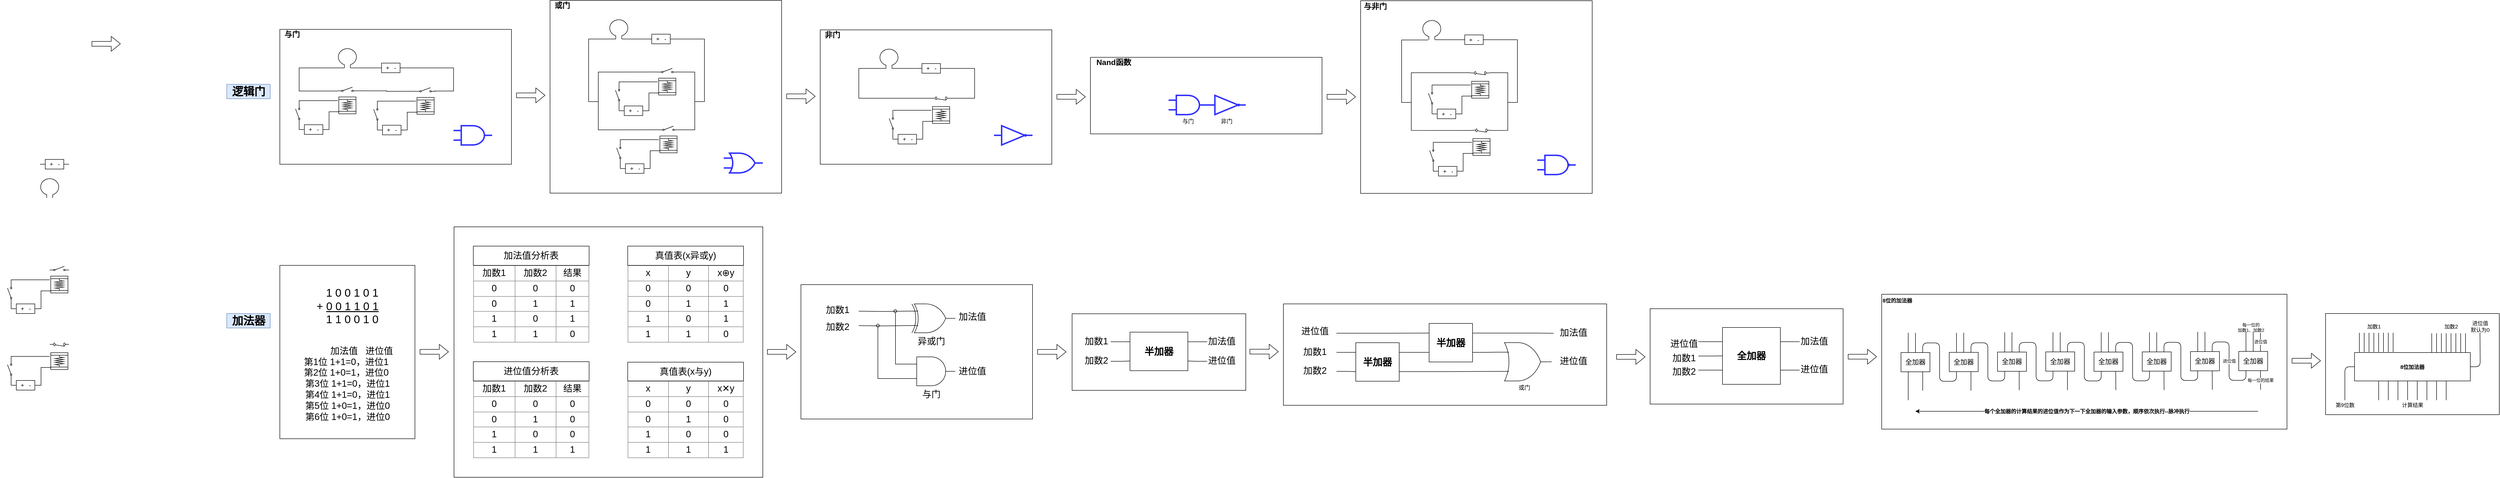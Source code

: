 <mxfile version="12.4.8" type="github">
  <diagram id="_mbeJhWYO9OrKyF545vx" name="Page-1">
    <mxGraphModel dx="2824" dy="1450" grid="1" gridSize="10" guides="1" tooltips="1" connect="1" arrows="1" fold="1" page="1" pageScale="1" pageWidth="827" pageHeight="1169" math="0" shadow="0">
      <root>
        <mxCell id="0"/>
        <mxCell id="1" parent="0"/>
        <mxCell id="wtRjHfEzPxuqXv_TNVYW-176" value="" style="whiteSpace=wrap;html=1;strokeColor=#000000;fillColor=none;" vertex="1" parent="1">
          <mxGeometry x="3200" y="90.5" width="480" height="400" as="geometry"/>
        </mxCell>
        <mxCell id="wtRjHfEzPxuqXv_TNVYW-285" value="" style="whiteSpace=wrap;html=1;strokeColor=#000000;fillColor=none;" vertex="1" parent="1">
          <mxGeometry x="2040" y="680" width="480" height="279" as="geometry"/>
        </mxCell>
        <mxCell id="wtRjHfEzPxuqXv_TNVYW-70" value="" style="whiteSpace=wrap;html=1;strokeColor=#000000;fillColor=none;" vertex="1" parent="1">
          <mxGeometry x="960" y="150" width="480" height="280" as="geometry"/>
        </mxCell>
        <mxCell id="wtRjHfEzPxuqXv_TNVYW-39" style="edgeStyle=orthogonalEdgeStyle;rounded=0;orthogonalLoop=1;jettySize=auto;html=1;exitX=0.658;exitY=1;exitDx=0;exitDy=0;exitPerimeter=0;entryX=0;entryY=0.5;entryDx=0;entryDy=0;entryPerimeter=0;endArrow=none;endFill=0;" edge="1" parent="1" source="wtRjHfEzPxuqXv_TNVYW-27" target="wtRjHfEzPxuqXv_TNVYW-37">
          <mxGeometry relative="1" as="geometry">
            <Array as="points">
              <mxPoint x="1130" y="230"/>
              <mxPoint x="1130" y="230"/>
            </Array>
          </mxGeometry>
        </mxCell>
        <mxCell id="wtRjHfEzPxuqXv_TNVYW-41" style="edgeStyle=orthogonalEdgeStyle;rounded=0;orthogonalLoop=1;jettySize=auto;html=1;exitX=0.342;exitY=1;exitDx=0;exitDy=0;exitPerimeter=0;entryX=0;entryY=0.84;entryDx=0;entryDy=0;entryPerimeter=0;endArrow=none;endFill=0;" edge="1" parent="1" source="wtRjHfEzPxuqXv_TNVYW-27">
          <mxGeometry relative="1" as="geometry">
            <mxPoint x="1080" y="278" as="targetPoint"/>
            <Array as="points">
              <mxPoint x="1000" y="230"/>
              <mxPoint x="1000" y="278"/>
            </Array>
          </mxGeometry>
        </mxCell>
        <mxCell id="wtRjHfEzPxuqXv_TNVYW-27" value="" style="verticalLabelPosition=bottom;shadow=0;dashed=0;align=center;html=1;verticalAlign=top;shape=mxgraph.electrical.radio.loop_antenna;strokeColor=#000000;" vertex="1" parent="1">
          <mxGeometry x="1080" y="190" width="40" height="40" as="geometry"/>
        </mxCell>
        <mxCell id="wtRjHfEzPxuqXv_TNVYW-35" value="" style="pointerEvents=1;verticalLabelPosition=bottom;shadow=0;dashed=0;align=center;html=1;verticalAlign=top;shape=mxgraph.electrical.resistors.resistor_1;strokeColor=#000000;" vertex="1" parent="1">
          <mxGeometry x="463" y="420" width="60" height="20" as="geometry"/>
        </mxCell>
        <mxCell id="wtRjHfEzPxuqXv_TNVYW-36" value="+&amp;nbsp; &amp;nbsp;-" style="text;html=1;resizable=0;autosize=1;align=center;verticalAlign=middle;points=[];fillColor=none;strokeColor=none;rounded=0;" vertex="1" parent="1">
          <mxGeometry x="473" y="420" width="40" height="20" as="geometry"/>
        </mxCell>
        <mxCell id="wtRjHfEzPxuqXv_TNVYW-40" style="edgeStyle=orthogonalEdgeStyle;rounded=0;orthogonalLoop=1;jettySize=auto;html=1;exitX=1;exitY=0.5;exitDx=0;exitDy=0;exitPerimeter=0;endArrow=none;endFill=0;entryX=1;entryY=0.84;entryDx=0;entryDy=0;entryPerimeter=0;" edge="1" parent="1" source="wtRjHfEzPxuqXv_TNVYW-37">
          <mxGeometry relative="1" as="geometry">
            <mxPoint x="1280" y="278" as="targetPoint"/>
            <Array as="points">
              <mxPoint x="1320" y="230"/>
              <mxPoint x="1320" y="278"/>
            </Array>
          </mxGeometry>
        </mxCell>
        <mxCell id="wtRjHfEzPxuqXv_TNVYW-37" value="" style="pointerEvents=1;verticalLabelPosition=bottom;shadow=0;dashed=0;align=center;html=1;verticalAlign=top;shape=mxgraph.electrical.resistors.resistor_1;strokeColor=#000000;" vertex="1" parent="1">
          <mxGeometry x="1160" y="220" width="60" height="20" as="geometry"/>
        </mxCell>
        <mxCell id="wtRjHfEzPxuqXv_TNVYW-38" value="+&amp;nbsp; &amp;nbsp;-" style="text;html=1;resizable=0;autosize=1;align=center;verticalAlign=middle;points=[];fillColor=none;strokeColor=none;rounded=0;" vertex="1" parent="1">
          <mxGeometry x="1170" y="220" width="40" height="20" as="geometry"/>
        </mxCell>
        <mxCell id="wtRjHfEzPxuqXv_TNVYW-47" value="" style="group" vertex="1" connectable="0" parent="1">
          <mxGeometry x="977" y="269" width="143" height="98" as="geometry"/>
        </mxCell>
        <mxCell id="wtRjHfEzPxuqXv_TNVYW-48" value="" style="group" vertex="1" connectable="0" parent="wtRjHfEzPxuqXv_TNVYW-47">
          <mxGeometry y="1" width="143" height="98" as="geometry"/>
        </mxCell>
        <mxCell id="wtRjHfEzPxuqXv_TNVYW-49" value="" style="shape=mxgraph.pid.heat_exchangers.heat_exchanger_(coil_tubes);html=1;align=center;verticalLabelPosition=bottom;verticalAlign=top;dashed=0;rotation=90;" vertex="1" parent="wtRjHfEzPxuqXv_TNVYW-48">
          <mxGeometry x="105.5" y="20" width="35" height="35.63" as="geometry"/>
        </mxCell>
        <mxCell id="wtRjHfEzPxuqXv_TNVYW-50" value="" style="pointerEvents=1;verticalLabelPosition=bottom;shadow=0;dashed=0;align=center;html=1;verticalAlign=top;shape=mxgraph.electrical.electro-mechanical.simple_switch;" vertex="1" parent="wtRjHfEzPxuqXv_TNVYW-48">
          <mxGeometry x="103" width="40" height="9" as="geometry"/>
        </mxCell>
        <mxCell id="wtRjHfEzPxuqXv_TNVYW-51" style="edgeStyle=orthogonalEdgeStyle;rounded=0;orthogonalLoop=1;jettySize=auto;html=1;exitX=1;exitY=0.5;exitDx=0;exitDy=0;exitPerimeter=0;entryX=0.93;entryY=1;entryDx=0;entryDy=0;entryPerimeter=0;endArrow=none;endFill=0;" edge="1" parent="wtRjHfEzPxuqXv_TNVYW-48" source="wtRjHfEzPxuqXv_TNVYW-52" target="wtRjHfEzPxuqXv_TNVYW-49">
          <mxGeometry relative="1" as="geometry">
            <Array as="points">
              <mxPoint x="85" y="88"/>
              <mxPoint x="85" y="51"/>
              <mxPoint x="105" y="51"/>
            </Array>
          </mxGeometry>
        </mxCell>
        <mxCell id="wtRjHfEzPxuqXv_TNVYW-52" value="" style="pointerEvents=1;verticalLabelPosition=bottom;shadow=0;dashed=0;align=center;html=1;verticalAlign=top;shape=mxgraph.electrical.resistors.resistor_1;strokeColor=#000000;" vertex="1" parent="wtRjHfEzPxuqXv_TNVYW-48">
          <mxGeometry x="23" y="78" width="60" height="20" as="geometry"/>
        </mxCell>
        <mxCell id="wtRjHfEzPxuqXv_TNVYW-53" value="+&amp;nbsp; &amp;nbsp;-" style="text;html=1;resizable=0;autosize=1;align=center;verticalAlign=middle;points=[];fillColor=none;strokeColor=none;rounded=0;" vertex="1" parent="wtRjHfEzPxuqXv_TNVYW-48">
          <mxGeometry x="33" y="78" width="40" height="20" as="geometry"/>
        </mxCell>
        <mxCell id="wtRjHfEzPxuqXv_TNVYW-54" style="edgeStyle=orthogonalEdgeStyle;rounded=0;orthogonalLoop=1;jettySize=auto;html=1;exitX=1;exitY=0.84;exitDx=0;exitDy=0;exitPerimeter=0;endArrow=none;endFill=0;" edge="1" parent="wtRjHfEzPxuqXv_TNVYW-48" source="wtRjHfEzPxuqXv_TNVYW-55">
          <mxGeometry relative="1" as="geometry">
            <mxPoint x="103" y="28" as="targetPoint"/>
            <Array as="points">
              <mxPoint x="23" y="28"/>
            </Array>
          </mxGeometry>
        </mxCell>
        <mxCell id="wtRjHfEzPxuqXv_TNVYW-55" value="" style="pointerEvents=1;verticalLabelPosition=bottom;shadow=0;dashed=0;align=center;html=1;verticalAlign=top;shape=mxgraph.electrical.electro-mechanical.simple_switch;rotation=-90;" vertex="1" parent="wtRjHfEzPxuqXv_TNVYW-48">
          <mxGeometry y="51" width="40" height="9" as="geometry"/>
        </mxCell>
        <mxCell id="wtRjHfEzPxuqXv_TNVYW-56" style="edgeStyle=orthogonalEdgeStyle;rounded=0;orthogonalLoop=1;jettySize=auto;html=1;exitX=0;exitY=0.5;exitDx=0;exitDy=0;exitPerimeter=0;entryX=0;entryY=0.84;entryDx=0;entryDy=0;entryPerimeter=0;endArrow=none;endFill=0;" edge="1" parent="wtRjHfEzPxuqXv_TNVYW-48" source="wtRjHfEzPxuqXv_TNVYW-52" target="wtRjHfEzPxuqXv_TNVYW-55">
          <mxGeometry relative="1" as="geometry"/>
        </mxCell>
        <mxCell id="wtRjHfEzPxuqXv_TNVYW-57" value="" style="group" vertex="1" connectable="0" parent="1">
          <mxGeometry x="1139" y="270" width="143" height="98" as="geometry"/>
        </mxCell>
        <mxCell id="wtRjHfEzPxuqXv_TNVYW-58" value="" style="group" vertex="1" connectable="0" parent="wtRjHfEzPxuqXv_TNVYW-57">
          <mxGeometry y="1" width="143" height="98" as="geometry"/>
        </mxCell>
        <mxCell id="wtRjHfEzPxuqXv_TNVYW-59" value="" style="shape=mxgraph.pid.heat_exchangers.heat_exchanger_(coil_tubes);html=1;align=center;verticalLabelPosition=bottom;verticalAlign=top;dashed=0;rotation=90;" vertex="1" parent="wtRjHfEzPxuqXv_TNVYW-58">
          <mxGeometry x="105.5" y="20" width="35" height="35.63" as="geometry"/>
        </mxCell>
        <mxCell id="wtRjHfEzPxuqXv_TNVYW-60" value="" style="pointerEvents=1;verticalLabelPosition=bottom;shadow=0;dashed=0;align=center;html=1;verticalAlign=top;shape=mxgraph.electrical.electro-mechanical.simple_switch;" vertex="1" parent="wtRjHfEzPxuqXv_TNVYW-58">
          <mxGeometry x="103" width="40" height="9" as="geometry"/>
        </mxCell>
        <mxCell id="wtRjHfEzPxuqXv_TNVYW-61" style="edgeStyle=orthogonalEdgeStyle;rounded=0;orthogonalLoop=1;jettySize=auto;html=1;exitX=1;exitY=0.5;exitDx=0;exitDy=0;exitPerimeter=0;entryX=0.93;entryY=1;entryDx=0;entryDy=0;entryPerimeter=0;endArrow=none;endFill=0;" edge="1" parent="wtRjHfEzPxuqXv_TNVYW-58" source="wtRjHfEzPxuqXv_TNVYW-62" target="wtRjHfEzPxuqXv_TNVYW-59">
          <mxGeometry relative="1" as="geometry">
            <Array as="points">
              <mxPoint x="85" y="88"/>
              <mxPoint x="85" y="51"/>
              <mxPoint x="105" y="51"/>
            </Array>
          </mxGeometry>
        </mxCell>
        <mxCell id="wtRjHfEzPxuqXv_TNVYW-62" value="" style="pointerEvents=1;verticalLabelPosition=bottom;shadow=0;dashed=0;align=center;html=1;verticalAlign=top;shape=mxgraph.electrical.resistors.resistor_1;strokeColor=#000000;" vertex="1" parent="wtRjHfEzPxuqXv_TNVYW-58">
          <mxGeometry x="23" y="78" width="60" height="20" as="geometry"/>
        </mxCell>
        <mxCell id="wtRjHfEzPxuqXv_TNVYW-63" value="+&amp;nbsp; &amp;nbsp;-" style="text;html=1;resizable=0;autosize=1;align=center;verticalAlign=middle;points=[];fillColor=none;strokeColor=none;rounded=0;" vertex="1" parent="wtRjHfEzPxuqXv_TNVYW-58">
          <mxGeometry x="33" y="78" width="40" height="20" as="geometry"/>
        </mxCell>
        <mxCell id="wtRjHfEzPxuqXv_TNVYW-64" style="edgeStyle=orthogonalEdgeStyle;rounded=0;orthogonalLoop=1;jettySize=auto;html=1;exitX=1;exitY=0.84;exitDx=0;exitDy=0;exitPerimeter=0;endArrow=none;endFill=0;" edge="1" parent="wtRjHfEzPxuqXv_TNVYW-58" source="wtRjHfEzPxuqXv_TNVYW-65">
          <mxGeometry relative="1" as="geometry">
            <mxPoint x="103" y="28" as="targetPoint"/>
            <Array as="points">
              <mxPoint x="23" y="28"/>
            </Array>
          </mxGeometry>
        </mxCell>
        <mxCell id="wtRjHfEzPxuqXv_TNVYW-65" value="" style="pointerEvents=1;verticalLabelPosition=bottom;shadow=0;dashed=0;align=center;html=1;verticalAlign=top;shape=mxgraph.electrical.electro-mechanical.simple_switch;rotation=-90;" vertex="1" parent="wtRjHfEzPxuqXv_TNVYW-58">
          <mxGeometry y="51" width="40" height="9" as="geometry"/>
        </mxCell>
        <mxCell id="wtRjHfEzPxuqXv_TNVYW-66" style="edgeStyle=orthogonalEdgeStyle;rounded=0;orthogonalLoop=1;jettySize=auto;html=1;exitX=0;exitY=0.5;exitDx=0;exitDy=0;exitPerimeter=0;entryX=0;entryY=0.84;entryDx=0;entryDy=0;entryPerimeter=0;endArrow=none;endFill=0;" edge="1" parent="wtRjHfEzPxuqXv_TNVYW-58" source="wtRjHfEzPxuqXv_TNVYW-62" target="wtRjHfEzPxuqXv_TNVYW-65">
          <mxGeometry relative="1" as="geometry"/>
        </mxCell>
        <mxCell id="wtRjHfEzPxuqXv_TNVYW-67" style="edgeStyle=orthogonalEdgeStyle;rounded=0;orthogonalLoop=1;jettySize=auto;html=1;exitX=1;exitY=0.84;exitDx=0;exitDy=0;exitPerimeter=0;entryX=0;entryY=0.84;entryDx=0;entryDy=0;entryPerimeter=0;endArrow=none;endFill=0;" edge="1" parent="1" source="wtRjHfEzPxuqXv_TNVYW-50" target="wtRjHfEzPxuqXv_TNVYW-60">
          <mxGeometry relative="1" as="geometry">
            <Array as="points">
              <mxPoint x="1181" y="278"/>
            </Array>
          </mxGeometry>
        </mxCell>
        <mxCell id="wtRjHfEzPxuqXv_TNVYW-68" value="" style="verticalLabelPosition=bottom;shadow=0;dashed=0;align=center;html=1;verticalAlign=top;shape=mxgraph.electrical.radio.loop_antenna;strokeColor=#000000;" vertex="1" parent="1">
          <mxGeometry x="463" y="460" width="40" height="40" as="geometry"/>
        </mxCell>
        <mxCell id="wtRjHfEzPxuqXv_TNVYW-71" value="&lt;b&gt;&lt;font style=&quot;font-size: 16px&quot;&gt;与门&lt;/font&gt;&lt;/b&gt;" style="text;html=1;resizable=0;autosize=1;align=center;verticalAlign=middle;points=[];fillColor=none;strokeColor=none;rounded=0;" vertex="1" parent="1">
          <mxGeometry x="960" y="150" width="50" height="20" as="geometry"/>
        </mxCell>
        <mxCell id="wtRjHfEzPxuqXv_TNVYW-72" value="" style="whiteSpace=wrap;html=1;strokeColor=#000000;fillColor=none;" vertex="1" parent="1">
          <mxGeometry x="1520" y="90.0" width="480" height="400" as="geometry"/>
        </mxCell>
        <mxCell id="wtRjHfEzPxuqXv_TNVYW-73" style="edgeStyle=orthogonalEdgeStyle;rounded=0;orthogonalLoop=1;jettySize=auto;html=1;exitX=0.658;exitY=1;exitDx=0;exitDy=0;exitPerimeter=0;entryX=0;entryY=0.5;entryDx=0;entryDy=0;entryPerimeter=0;endArrow=none;endFill=0;" edge="1" parent="1" source="wtRjHfEzPxuqXv_TNVYW-75" target="wtRjHfEzPxuqXv_TNVYW-77">
          <mxGeometry relative="1" as="geometry">
            <Array as="points">
              <mxPoint x="1690" y="170"/>
              <mxPoint x="1690" y="170"/>
            </Array>
          </mxGeometry>
        </mxCell>
        <mxCell id="wtRjHfEzPxuqXv_TNVYW-105" style="edgeStyle=orthogonalEdgeStyle;rounded=0;orthogonalLoop=1;jettySize=auto;html=1;exitX=0.342;exitY=1;exitDx=0;exitDy=0;exitPerimeter=0;endArrow=none;endFill=0;" edge="1" parent="1" source="wtRjHfEzPxuqXv_TNVYW-75">
          <mxGeometry relative="1" as="geometry">
            <mxPoint x="1620" y="300" as="targetPoint"/>
            <Array as="points">
              <mxPoint x="1600" y="170"/>
              <mxPoint x="1600" y="300"/>
            </Array>
          </mxGeometry>
        </mxCell>
        <mxCell id="wtRjHfEzPxuqXv_TNVYW-75" value="" style="verticalLabelPosition=bottom;shadow=0;dashed=0;align=center;html=1;verticalAlign=top;shape=mxgraph.electrical.radio.loop_antenna;strokeColor=#000000;" vertex="1" parent="1">
          <mxGeometry x="1642.5" y="130" width="40" height="40" as="geometry"/>
        </mxCell>
        <mxCell id="wtRjHfEzPxuqXv_TNVYW-102" style="edgeStyle=orthogonalEdgeStyle;rounded=0;orthogonalLoop=1;jettySize=auto;html=1;exitX=1;exitY=0.5;exitDx=0;exitDy=0;exitPerimeter=0;endArrow=none;endFill=0;" edge="1" parent="1" source="wtRjHfEzPxuqXv_TNVYW-77">
          <mxGeometry relative="1" as="geometry">
            <mxPoint x="1820" y="300" as="targetPoint"/>
            <Array as="points">
              <mxPoint x="1840" y="170"/>
              <mxPoint x="1840" y="300"/>
            </Array>
          </mxGeometry>
        </mxCell>
        <mxCell id="wtRjHfEzPxuqXv_TNVYW-77" value="" style="pointerEvents=1;verticalLabelPosition=bottom;shadow=0;dashed=0;align=center;html=1;verticalAlign=top;shape=mxgraph.electrical.resistors.resistor_1;strokeColor=#000000;" vertex="1" parent="1">
          <mxGeometry x="1720" y="160" width="60" height="20" as="geometry"/>
        </mxCell>
        <mxCell id="wtRjHfEzPxuqXv_TNVYW-78" value="+&amp;nbsp; &amp;nbsp;-" style="text;html=1;resizable=0;autosize=1;align=center;verticalAlign=middle;points=[];fillColor=none;strokeColor=none;rounded=0;" vertex="1" parent="1">
          <mxGeometry x="1730" y="160" width="40" height="20" as="geometry"/>
        </mxCell>
        <mxCell id="wtRjHfEzPxuqXv_TNVYW-79" value="" style="group" vertex="1" connectable="0" parent="1">
          <mxGeometry x="1640" y="230" width="143" height="98" as="geometry"/>
        </mxCell>
        <mxCell id="wtRjHfEzPxuqXv_TNVYW-80" value="" style="group" vertex="1" connectable="0" parent="wtRjHfEzPxuqXv_TNVYW-79">
          <mxGeometry y="1" width="143" height="98" as="geometry"/>
        </mxCell>
        <mxCell id="wtRjHfEzPxuqXv_TNVYW-81" value="" style="shape=mxgraph.pid.heat_exchangers.heat_exchanger_(coil_tubes);html=1;align=center;verticalLabelPosition=bottom;verticalAlign=top;dashed=0;rotation=90;" vertex="1" parent="wtRjHfEzPxuqXv_TNVYW-80">
          <mxGeometry x="105.5" y="20" width="35" height="35.63" as="geometry"/>
        </mxCell>
        <mxCell id="wtRjHfEzPxuqXv_TNVYW-82" value="" style="pointerEvents=1;verticalLabelPosition=bottom;shadow=0;dashed=0;align=center;html=1;verticalAlign=top;shape=mxgraph.electrical.electro-mechanical.simple_switch;" vertex="1" parent="wtRjHfEzPxuqXv_TNVYW-80">
          <mxGeometry x="103" width="40" height="9" as="geometry"/>
        </mxCell>
        <mxCell id="wtRjHfEzPxuqXv_TNVYW-83" style="edgeStyle=orthogonalEdgeStyle;rounded=0;orthogonalLoop=1;jettySize=auto;html=1;exitX=1;exitY=0.5;exitDx=0;exitDy=0;exitPerimeter=0;entryX=0.93;entryY=1;entryDx=0;entryDy=0;entryPerimeter=0;endArrow=none;endFill=0;" edge="1" parent="wtRjHfEzPxuqXv_TNVYW-80" source="wtRjHfEzPxuqXv_TNVYW-84" target="wtRjHfEzPxuqXv_TNVYW-81">
          <mxGeometry relative="1" as="geometry">
            <Array as="points">
              <mxPoint x="85" y="88"/>
              <mxPoint x="85" y="51"/>
              <mxPoint x="105" y="51"/>
            </Array>
          </mxGeometry>
        </mxCell>
        <mxCell id="wtRjHfEzPxuqXv_TNVYW-84" value="" style="pointerEvents=1;verticalLabelPosition=bottom;shadow=0;dashed=0;align=center;html=1;verticalAlign=top;shape=mxgraph.electrical.resistors.resistor_1;strokeColor=#000000;" vertex="1" parent="wtRjHfEzPxuqXv_TNVYW-80">
          <mxGeometry x="23" y="78" width="60" height="20" as="geometry"/>
        </mxCell>
        <mxCell id="wtRjHfEzPxuqXv_TNVYW-85" value="+&amp;nbsp; &amp;nbsp;-" style="text;html=1;resizable=0;autosize=1;align=center;verticalAlign=middle;points=[];fillColor=none;strokeColor=none;rounded=0;" vertex="1" parent="wtRjHfEzPxuqXv_TNVYW-80">
          <mxGeometry x="33" y="78" width="40" height="20" as="geometry"/>
        </mxCell>
        <mxCell id="wtRjHfEzPxuqXv_TNVYW-86" style="edgeStyle=orthogonalEdgeStyle;rounded=0;orthogonalLoop=1;jettySize=auto;html=1;exitX=1;exitY=0.84;exitDx=0;exitDy=0;exitPerimeter=0;endArrow=none;endFill=0;" edge="1" parent="wtRjHfEzPxuqXv_TNVYW-80" source="wtRjHfEzPxuqXv_TNVYW-87">
          <mxGeometry relative="1" as="geometry">
            <mxPoint x="103" y="28" as="targetPoint"/>
            <Array as="points">
              <mxPoint x="23" y="28"/>
            </Array>
          </mxGeometry>
        </mxCell>
        <mxCell id="wtRjHfEzPxuqXv_TNVYW-87" value="" style="pointerEvents=1;verticalLabelPosition=bottom;shadow=0;dashed=0;align=center;html=1;verticalAlign=top;shape=mxgraph.electrical.electro-mechanical.simple_switch;rotation=-90;" vertex="1" parent="wtRjHfEzPxuqXv_TNVYW-80">
          <mxGeometry y="51" width="40" height="9" as="geometry"/>
        </mxCell>
        <mxCell id="wtRjHfEzPxuqXv_TNVYW-88" style="edgeStyle=orthogonalEdgeStyle;rounded=0;orthogonalLoop=1;jettySize=auto;html=1;exitX=0;exitY=0.5;exitDx=0;exitDy=0;exitPerimeter=0;entryX=0;entryY=0.84;entryDx=0;entryDy=0;entryPerimeter=0;endArrow=none;endFill=0;" edge="1" parent="wtRjHfEzPxuqXv_TNVYW-80" source="wtRjHfEzPxuqXv_TNVYW-84" target="wtRjHfEzPxuqXv_TNVYW-87">
          <mxGeometry relative="1" as="geometry"/>
        </mxCell>
        <mxCell id="wtRjHfEzPxuqXv_TNVYW-89" value="" style="group" vertex="1" connectable="0" parent="1">
          <mxGeometry x="1642.5" y="350" width="143" height="98" as="geometry"/>
        </mxCell>
        <mxCell id="wtRjHfEzPxuqXv_TNVYW-90" value="" style="group" vertex="1" connectable="0" parent="wtRjHfEzPxuqXv_TNVYW-89">
          <mxGeometry y="1" width="143" height="98" as="geometry"/>
        </mxCell>
        <mxCell id="wtRjHfEzPxuqXv_TNVYW-91" value="" style="shape=mxgraph.pid.heat_exchangers.heat_exchanger_(coil_tubes);html=1;align=center;verticalLabelPosition=bottom;verticalAlign=top;dashed=0;rotation=90;" vertex="1" parent="wtRjHfEzPxuqXv_TNVYW-90">
          <mxGeometry x="105.5" y="20" width="35" height="35.63" as="geometry"/>
        </mxCell>
        <mxCell id="wtRjHfEzPxuqXv_TNVYW-92" value="" style="pointerEvents=1;verticalLabelPosition=bottom;shadow=0;dashed=0;align=center;html=1;verticalAlign=top;shape=mxgraph.electrical.electro-mechanical.simple_switch;" vertex="1" parent="wtRjHfEzPxuqXv_TNVYW-90">
          <mxGeometry x="103" width="40" height="9" as="geometry"/>
        </mxCell>
        <mxCell id="wtRjHfEzPxuqXv_TNVYW-93" style="edgeStyle=orthogonalEdgeStyle;rounded=0;orthogonalLoop=1;jettySize=auto;html=1;exitX=1;exitY=0.5;exitDx=0;exitDy=0;exitPerimeter=0;entryX=0.93;entryY=1;entryDx=0;entryDy=0;entryPerimeter=0;endArrow=none;endFill=0;" edge="1" parent="wtRjHfEzPxuqXv_TNVYW-90" source="wtRjHfEzPxuqXv_TNVYW-94" target="wtRjHfEzPxuqXv_TNVYW-91">
          <mxGeometry relative="1" as="geometry">
            <Array as="points">
              <mxPoint x="85" y="88"/>
              <mxPoint x="85" y="51"/>
              <mxPoint x="105" y="51"/>
            </Array>
          </mxGeometry>
        </mxCell>
        <mxCell id="wtRjHfEzPxuqXv_TNVYW-94" value="" style="pointerEvents=1;verticalLabelPosition=bottom;shadow=0;dashed=0;align=center;html=1;verticalAlign=top;shape=mxgraph.electrical.resistors.resistor_1;strokeColor=#000000;" vertex="1" parent="wtRjHfEzPxuqXv_TNVYW-90">
          <mxGeometry x="23" y="78" width="60" height="20" as="geometry"/>
        </mxCell>
        <mxCell id="wtRjHfEzPxuqXv_TNVYW-95" value="+&amp;nbsp; &amp;nbsp;-" style="text;html=1;resizable=0;autosize=1;align=center;verticalAlign=middle;points=[];fillColor=none;strokeColor=none;rounded=0;" vertex="1" parent="wtRjHfEzPxuqXv_TNVYW-90">
          <mxGeometry x="33" y="78" width="40" height="20" as="geometry"/>
        </mxCell>
        <mxCell id="wtRjHfEzPxuqXv_TNVYW-96" style="edgeStyle=orthogonalEdgeStyle;rounded=0;orthogonalLoop=1;jettySize=auto;html=1;exitX=1;exitY=0.84;exitDx=0;exitDy=0;exitPerimeter=0;endArrow=none;endFill=0;" edge="1" parent="wtRjHfEzPxuqXv_TNVYW-90" source="wtRjHfEzPxuqXv_TNVYW-97">
          <mxGeometry relative="1" as="geometry">
            <mxPoint x="103" y="28" as="targetPoint"/>
            <Array as="points">
              <mxPoint x="23" y="28"/>
            </Array>
          </mxGeometry>
        </mxCell>
        <mxCell id="wtRjHfEzPxuqXv_TNVYW-97" value="" style="pointerEvents=1;verticalLabelPosition=bottom;shadow=0;dashed=0;align=center;html=1;verticalAlign=top;shape=mxgraph.electrical.electro-mechanical.simple_switch;rotation=-90;" vertex="1" parent="wtRjHfEzPxuqXv_TNVYW-90">
          <mxGeometry y="51" width="40" height="9" as="geometry"/>
        </mxCell>
        <mxCell id="wtRjHfEzPxuqXv_TNVYW-98" style="edgeStyle=orthogonalEdgeStyle;rounded=0;orthogonalLoop=1;jettySize=auto;html=1;exitX=0;exitY=0.5;exitDx=0;exitDy=0;exitPerimeter=0;entryX=0;entryY=0.84;entryDx=0;entryDy=0;entryPerimeter=0;endArrow=none;endFill=0;" edge="1" parent="wtRjHfEzPxuqXv_TNVYW-90" source="wtRjHfEzPxuqXv_TNVYW-94" target="wtRjHfEzPxuqXv_TNVYW-97">
          <mxGeometry relative="1" as="geometry"/>
        </mxCell>
        <mxCell id="wtRjHfEzPxuqXv_TNVYW-100" value="&lt;span style=&quot;font-size: 16px&quot;&gt;&lt;b&gt;或门&lt;/b&gt;&lt;/span&gt;" style="text;html=1;resizable=0;autosize=1;align=center;verticalAlign=middle;points=[];fillColor=none;strokeColor=none;rounded=0;" vertex="1" parent="1">
          <mxGeometry x="1520" y="90.0" width="50" height="20" as="geometry"/>
        </mxCell>
        <mxCell id="wtRjHfEzPxuqXv_TNVYW-103" style="edgeStyle=orthogonalEdgeStyle;rounded=0;orthogonalLoop=1;jettySize=auto;html=1;exitX=1;exitY=0.84;exitDx=0;exitDy=0;exitPerimeter=0;entryX=1;entryY=0.84;entryDx=0;entryDy=0;entryPerimeter=0;endArrow=none;endFill=0;" edge="1" parent="1" source="wtRjHfEzPxuqXv_TNVYW-82" target="wtRjHfEzPxuqXv_TNVYW-92">
          <mxGeometry relative="1" as="geometry">
            <Array as="points">
              <mxPoint x="1820" y="239"/>
              <mxPoint x="1820" y="359"/>
            </Array>
          </mxGeometry>
        </mxCell>
        <mxCell id="wtRjHfEzPxuqXv_TNVYW-104" style="edgeStyle=orthogonalEdgeStyle;rounded=0;orthogonalLoop=1;jettySize=auto;html=1;exitX=0;exitY=0.84;exitDx=0;exitDy=0;exitPerimeter=0;entryX=0;entryY=0.84;entryDx=0;entryDy=0;entryPerimeter=0;endArrow=none;endFill=0;" edge="1" parent="1" source="wtRjHfEzPxuqXv_TNVYW-82" target="wtRjHfEzPxuqXv_TNVYW-92">
          <mxGeometry relative="1" as="geometry">
            <Array as="points">
              <mxPoint x="1620" y="239"/>
              <mxPoint x="1620" y="359"/>
            </Array>
          </mxGeometry>
        </mxCell>
        <mxCell id="wtRjHfEzPxuqXv_TNVYW-109" value="" style="group" vertex="1" connectable="0" parent="1">
          <mxGeometry x="380" y="641" width="143" height="98" as="geometry"/>
        </mxCell>
        <mxCell id="wtRjHfEzPxuqXv_TNVYW-110" value="" style="group" vertex="1" connectable="0" parent="wtRjHfEzPxuqXv_TNVYW-109">
          <mxGeometry y="1" width="143" height="98" as="geometry"/>
        </mxCell>
        <mxCell id="wtRjHfEzPxuqXv_TNVYW-111" value="" style="shape=mxgraph.pid.heat_exchangers.heat_exchanger_(coil_tubes);html=1;align=center;verticalLabelPosition=bottom;verticalAlign=top;dashed=0;rotation=90;" vertex="1" parent="wtRjHfEzPxuqXv_TNVYW-110">
          <mxGeometry x="105.5" y="20" width="35" height="35.63" as="geometry"/>
        </mxCell>
        <mxCell id="wtRjHfEzPxuqXv_TNVYW-112" value="" style="pointerEvents=1;verticalLabelPosition=bottom;shadow=0;dashed=0;align=center;html=1;verticalAlign=top;shape=mxgraph.electrical.electro-mechanical.simple_switch;" vertex="1" parent="wtRjHfEzPxuqXv_TNVYW-110">
          <mxGeometry x="103" width="40" height="9" as="geometry"/>
        </mxCell>
        <mxCell id="wtRjHfEzPxuqXv_TNVYW-113" style="edgeStyle=orthogonalEdgeStyle;rounded=0;orthogonalLoop=1;jettySize=auto;html=1;exitX=1;exitY=0.5;exitDx=0;exitDy=0;exitPerimeter=0;entryX=0.93;entryY=1;entryDx=0;entryDy=0;entryPerimeter=0;endArrow=none;endFill=0;" edge="1" parent="wtRjHfEzPxuqXv_TNVYW-110" source="wtRjHfEzPxuqXv_TNVYW-114" target="wtRjHfEzPxuqXv_TNVYW-111">
          <mxGeometry relative="1" as="geometry">
            <Array as="points">
              <mxPoint x="85" y="88"/>
              <mxPoint x="85" y="51"/>
              <mxPoint x="105" y="51"/>
            </Array>
          </mxGeometry>
        </mxCell>
        <mxCell id="wtRjHfEzPxuqXv_TNVYW-114" value="" style="pointerEvents=1;verticalLabelPosition=bottom;shadow=0;dashed=0;align=center;html=1;verticalAlign=top;shape=mxgraph.electrical.resistors.resistor_1;strokeColor=#000000;" vertex="1" parent="wtRjHfEzPxuqXv_TNVYW-110">
          <mxGeometry x="23" y="78" width="60" height="20" as="geometry"/>
        </mxCell>
        <mxCell id="wtRjHfEzPxuqXv_TNVYW-115" value="+&amp;nbsp; &amp;nbsp;-" style="text;html=1;resizable=0;autosize=1;align=center;verticalAlign=middle;points=[];fillColor=none;strokeColor=none;rounded=0;" vertex="1" parent="wtRjHfEzPxuqXv_TNVYW-110">
          <mxGeometry x="33" y="78" width="40" height="20" as="geometry"/>
        </mxCell>
        <mxCell id="wtRjHfEzPxuqXv_TNVYW-116" style="edgeStyle=orthogonalEdgeStyle;rounded=0;orthogonalLoop=1;jettySize=auto;html=1;exitX=1;exitY=0.84;exitDx=0;exitDy=0;exitPerimeter=0;endArrow=none;endFill=0;" edge="1" parent="wtRjHfEzPxuqXv_TNVYW-110" source="wtRjHfEzPxuqXv_TNVYW-117">
          <mxGeometry relative="1" as="geometry">
            <mxPoint x="103" y="28" as="targetPoint"/>
            <Array as="points">
              <mxPoint x="23" y="28"/>
            </Array>
          </mxGeometry>
        </mxCell>
        <mxCell id="wtRjHfEzPxuqXv_TNVYW-117" value="" style="pointerEvents=1;verticalLabelPosition=bottom;shadow=0;dashed=0;align=center;html=1;verticalAlign=top;shape=mxgraph.electrical.electro-mechanical.simple_switch;rotation=-90;" vertex="1" parent="wtRjHfEzPxuqXv_TNVYW-110">
          <mxGeometry y="51" width="40" height="9" as="geometry"/>
        </mxCell>
        <mxCell id="wtRjHfEzPxuqXv_TNVYW-118" style="edgeStyle=orthogonalEdgeStyle;rounded=0;orthogonalLoop=1;jettySize=auto;html=1;exitX=0;exitY=0.5;exitDx=0;exitDy=0;exitPerimeter=0;entryX=0;entryY=0.84;entryDx=0;entryDy=0;entryPerimeter=0;endArrow=none;endFill=0;" edge="1" parent="wtRjHfEzPxuqXv_TNVYW-110" source="wtRjHfEzPxuqXv_TNVYW-114" target="wtRjHfEzPxuqXv_TNVYW-117">
          <mxGeometry relative="1" as="geometry"/>
        </mxCell>
        <mxCell id="wtRjHfEzPxuqXv_TNVYW-130" value="" style="whiteSpace=wrap;html=1;strokeColor=#000000;fillColor=none;" vertex="1" parent="1">
          <mxGeometry x="2080" y="151.0" width="480" height="279" as="geometry"/>
        </mxCell>
        <mxCell id="wtRjHfEzPxuqXv_TNVYW-131" style="edgeStyle=orthogonalEdgeStyle;rounded=0;orthogonalLoop=1;jettySize=auto;html=1;exitX=0.658;exitY=1;exitDx=0;exitDy=0;exitPerimeter=0;entryX=0;entryY=0.5;entryDx=0;entryDy=0;entryPerimeter=0;endArrow=none;endFill=0;" edge="1" parent="1" source="wtRjHfEzPxuqXv_TNVYW-133" target="wtRjHfEzPxuqXv_TNVYW-135">
          <mxGeometry relative="1" as="geometry">
            <Array as="points">
              <mxPoint x="2250" y="231.0"/>
              <mxPoint x="2250" y="231.0"/>
            </Array>
          </mxGeometry>
        </mxCell>
        <mxCell id="wtRjHfEzPxuqXv_TNVYW-132" style="edgeStyle=orthogonalEdgeStyle;rounded=0;orthogonalLoop=1;jettySize=auto;html=1;exitX=0.342;exitY=1;exitDx=0;exitDy=0;exitPerimeter=0;endArrow=none;endFill=0;entryX=0;entryY=0.43;entryDx=0;entryDy=0;entryPerimeter=0;" edge="1" parent="1" source="wtRjHfEzPxuqXv_TNVYW-133" target="wtRjHfEzPxuqXv_TNVYW-163">
          <mxGeometry relative="1" as="geometry">
            <mxPoint x="2179.667" y="361.167" as="targetPoint"/>
            <Array as="points">
              <mxPoint x="2160" y="231.0"/>
              <mxPoint x="2160" y="293.0"/>
            </Array>
          </mxGeometry>
        </mxCell>
        <mxCell id="wtRjHfEzPxuqXv_TNVYW-133" value="" style="verticalLabelPosition=bottom;shadow=0;dashed=0;align=center;html=1;verticalAlign=top;shape=mxgraph.electrical.radio.loop_antenna;strokeColor=#000000;" vertex="1" parent="1">
          <mxGeometry x="2202.5" y="191.0" width="40" height="40" as="geometry"/>
        </mxCell>
        <mxCell id="wtRjHfEzPxuqXv_TNVYW-134" style="edgeStyle=orthogonalEdgeStyle;rounded=0;orthogonalLoop=1;jettySize=auto;html=1;exitX=1;exitY=0.5;exitDx=0;exitDy=0;exitPerimeter=0;endArrow=none;endFill=0;entryX=1;entryY=0.43;entryDx=0;entryDy=0;entryPerimeter=0;" edge="1" parent="1" source="wtRjHfEzPxuqXv_TNVYW-135" target="wtRjHfEzPxuqXv_TNVYW-163">
          <mxGeometry relative="1" as="geometry">
            <mxPoint x="2379.667" y="361.167" as="targetPoint"/>
            <Array as="points">
              <mxPoint x="2400" y="231.0"/>
              <mxPoint x="2400" y="293.0"/>
            </Array>
          </mxGeometry>
        </mxCell>
        <mxCell id="wtRjHfEzPxuqXv_TNVYW-135" value="" style="pointerEvents=1;verticalLabelPosition=bottom;shadow=0;dashed=0;align=center;html=1;verticalAlign=top;shape=mxgraph.electrical.resistors.resistor_1;strokeColor=#000000;" vertex="1" parent="1">
          <mxGeometry x="2280" y="221.0" width="60" height="20" as="geometry"/>
        </mxCell>
        <mxCell id="wtRjHfEzPxuqXv_TNVYW-136" value="+&amp;nbsp; &amp;nbsp;-" style="text;html=1;resizable=0;autosize=1;align=center;verticalAlign=middle;points=[];fillColor=none;strokeColor=none;rounded=0;" vertex="1" parent="1">
          <mxGeometry x="2290" y="221.0" width="40" height="20" as="geometry"/>
        </mxCell>
        <mxCell id="wtRjHfEzPxuqXv_TNVYW-157" value="&lt;span style=&quot;font-size: 16px&quot;&gt;&lt;b&gt;非门&lt;/b&gt;&lt;/span&gt;" style="text;html=1;resizable=0;autosize=1;align=center;verticalAlign=middle;points=[];fillColor=none;strokeColor=none;rounded=0;" vertex="1" parent="1">
          <mxGeometry x="2080" y="151.0" width="50" height="20" as="geometry"/>
        </mxCell>
        <mxCell id="wtRjHfEzPxuqXv_TNVYW-160" value="" style="group" vertex="1" connectable="0" parent="1">
          <mxGeometry x="380" y="801" width="143" height="98" as="geometry"/>
        </mxCell>
        <mxCell id="wtRjHfEzPxuqXv_TNVYW-129" value="" style="group" vertex="1" connectable="0" parent="wtRjHfEzPxuqXv_TNVYW-160">
          <mxGeometry width="143" height="98" as="geometry"/>
        </mxCell>
        <mxCell id="wtRjHfEzPxuqXv_TNVYW-106" value="" style="pointerEvents=1;verticalLabelPosition=bottom;shadow=0;dashed=0;align=center;html=1;verticalAlign=top;shape=mxgraph.electrical.electro-mechanical.stay_put;strokeColor=#000000;fillColor=none;" vertex="1" parent="wtRjHfEzPxuqXv_TNVYW-129">
          <mxGeometry x="103" width="40" height="7" as="geometry"/>
        </mxCell>
        <mxCell id="wtRjHfEzPxuqXv_TNVYW-120" value="" style="group" vertex="1" connectable="0" parent="wtRjHfEzPxuqXv_TNVYW-129">
          <mxGeometry width="143" height="98" as="geometry"/>
        </mxCell>
        <mxCell id="wtRjHfEzPxuqXv_TNVYW-121" value="" style="shape=mxgraph.pid.heat_exchangers.heat_exchanger_(coil_tubes);html=1;align=center;verticalLabelPosition=bottom;verticalAlign=top;dashed=0;rotation=90;" vertex="1" parent="wtRjHfEzPxuqXv_TNVYW-120">
          <mxGeometry x="105.5" y="20" width="35" height="35.63" as="geometry"/>
        </mxCell>
        <mxCell id="wtRjHfEzPxuqXv_TNVYW-123" style="edgeStyle=orthogonalEdgeStyle;rounded=0;orthogonalLoop=1;jettySize=auto;html=1;exitX=1;exitY=0.5;exitDx=0;exitDy=0;exitPerimeter=0;entryX=0.93;entryY=1;entryDx=0;entryDy=0;entryPerimeter=0;endArrow=none;endFill=0;" edge="1" parent="wtRjHfEzPxuqXv_TNVYW-120" source="wtRjHfEzPxuqXv_TNVYW-124" target="wtRjHfEzPxuqXv_TNVYW-121">
          <mxGeometry relative="1" as="geometry">
            <Array as="points">
              <mxPoint x="85" y="88"/>
              <mxPoint x="85" y="51"/>
              <mxPoint x="105" y="51"/>
            </Array>
          </mxGeometry>
        </mxCell>
        <mxCell id="wtRjHfEzPxuqXv_TNVYW-124" value="" style="pointerEvents=1;verticalLabelPosition=bottom;shadow=0;dashed=0;align=center;html=1;verticalAlign=top;shape=mxgraph.electrical.resistors.resistor_1;strokeColor=#000000;" vertex="1" parent="wtRjHfEzPxuqXv_TNVYW-120">
          <mxGeometry x="23" y="78" width="60" height="20" as="geometry"/>
        </mxCell>
        <mxCell id="wtRjHfEzPxuqXv_TNVYW-125" value="+&amp;nbsp; &amp;nbsp;-" style="text;html=1;resizable=0;autosize=1;align=center;verticalAlign=middle;points=[];fillColor=none;strokeColor=none;rounded=0;" vertex="1" parent="wtRjHfEzPxuqXv_TNVYW-120">
          <mxGeometry x="33" y="78" width="40" height="20" as="geometry"/>
        </mxCell>
        <mxCell id="wtRjHfEzPxuqXv_TNVYW-126" style="edgeStyle=orthogonalEdgeStyle;rounded=0;orthogonalLoop=1;jettySize=auto;html=1;exitX=1;exitY=0.84;exitDx=0;exitDy=0;exitPerimeter=0;endArrow=none;endFill=0;" edge="1" parent="wtRjHfEzPxuqXv_TNVYW-120" source="wtRjHfEzPxuqXv_TNVYW-127">
          <mxGeometry relative="1" as="geometry">
            <mxPoint x="103" y="28" as="targetPoint"/>
            <Array as="points">
              <mxPoint x="23" y="28"/>
            </Array>
          </mxGeometry>
        </mxCell>
        <mxCell id="wtRjHfEzPxuqXv_TNVYW-127" value="" style="pointerEvents=1;verticalLabelPosition=bottom;shadow=0;dashed=0;align=center;html=1;verticalAlign=top;shape=mxgraph.electrical.electro-mechanical.simple_switch;rotation=-90;" vertex="1" parent="wtRjHfEzPxuqXv_TNVYW-120">
          <mxGeometry y="51" width="40" height="9" as="geometry"/>
        </mxCell>
        <mxCell id="wtRjHfEzPxuqXv_TNVYW-128" style="edgeStyle=orthogonalEdgeStyle;rounded=0;orthogonalLoop=1;jettySize=auto;html=1;exitX=0;exitY=0.5;exitDx=0;exitDy=0;exitPerimeter=0;entryX=0;entryY=0.84;entryDx=0;entryDy=0;entryPerimeter=0;endArrow=none;endFill=0;" edge="1" parent="wtRjHfEzPxuqXv_TNVYW-120" source="wtRjHfEzPxuqXv_TNVYW-124" target="wtRjHfEzPxuqXv_TNVYW-127">
          <mxGeometry relative="1" as="geometry"/>
        </mxCell>
        <mxCell id="wtRjHfEzPxuqXv_TNVYW-161" value="" style="group" vertex="1" connectable="0" parent="1">
          <mxGeometry x="2207.5" y="290.0" width="143" height="98" as="geometry"/>
        </mxCell>
        <mxCell id="wtRjHfEzPxuqXv_TNVYW-162" value="" style="group" vertex="1" connectable="0" parent="wtRjHfEzPxuqXv_TNVYW-161">
          <mxGeometry width="143" height="98" as="geometry"/>
        </mxCell>
        <mxCell id="wtRjHfEzPxuqXv_TNVYW-163" value="" style="pointerEvents=1;verticalLabelPosition=bottom;shadow=0;dashed=0;align=center;html=1;verticalAlign=top;shape=mxgraph.electrical.electro-mechanical.stay_put;strokeColor=#000000;fillColor=none;" vertex="1" parent="wtRjHfEzPxuqXv_TNVYW-162">
          <mxGeometry x="103" width="40" height="7" as="geometry"/>
        </mxCell>
        <mxCell id="wtRjHfEzPxuqXv_TNVYW-164" value="" style="group" vertex="1" connectable="0" parent="wtRjHfEzPxuqXv_TNVYW-162">
          <mxGeometry width="143" height="98" as="geometry"/>
        </mxCell>
        <mxCell id="wtRjHfEzPxuqXv_TNVYW-165" value="" style="shape=mxgraph.pid.heat_exchangers.heat_exchanger_(coil_tubes);html=1;align=center;verticalLabelPosition=bottom;verticalAlign=top;dashed=0;rotation=90;" vertex="1" parent="wtRjHfEzPxuqXv_TNVYW-164">
          <mxGeometry x="105.5" y="20" width="35" height="35.63" as="geometry"/>
        </mxCell>
        <mxCell id="wtRjHfEzPxuqXv_TNVYW-166" style="edgeStyle=orthogonalEdgeStyle;rounded=0;orthogonalLoop=1;jettySize=auto;html=1;exitX=1;exitY=0.5;exitDx=0;exitDy=0;exitPerimeter=0;entryX=0.93;entryY=1;entryDx=0;entryDy=0;entryPerimeter=0;endArrow=none;endFill=0;" edge="1" parent="wtRjHfEzPxuqXv_TNVYW-164" source="wtRjHfEzPxuqXv_TNVYW-167" target="wtRjHfEzPxuqXv_TNVYW-165">
          <mxGeometry relative="1" as="geometry">
            <Array as="points">
              <mxPoint x="85" y="88"/>
              <mxPoint x="85" y="51"/>
              <mxPoint x="105" y="51"/>
            </Array>
          </mxGeometry>
        </mxCell>
        <mxCell id="wtRjHfEzPxuqXv_TNVYW-167" value="" style="pointerEvents=1;verticalLabelPosition=bottom;shadow=0;dashed=0;align=center;html=1;verticalAlign=top;shape=mxgraph.electrical.resistors.resistor_1;strokeColor=#000000;" vertex="1" parent="wtRjHfEzPxuqXv_TNVYW-164">
          <mxGeometry x="23" y="78" width="60" height="20" as="geometry"/>
        </mxCell>
        <mxCell id="wtRjHfEzPxuqXv_TNVYW-168" value="+&amp;nbsp; &amp;nbsp;-" style="text;html=1;resizable=0;autosize=1;align=center;verticalAlign=middle;points=[];fillColor=none;strokeColor=none;rounded=0;" vertex="1" parent="wtRjHfEzPxuqXv_TNVYW-164">
          <mxGeometry x="33" y="78" width="40" height="20" as="geometry"/>
        </mxCell>
        <mxCell id="wtRjHfEzPxuqXv_TNVYW-169" style="edgeStyle=orthogonalEdgeStyle;rounded=0;orthogonalLoop=1;jettySize=auto;html=1;exitX=1;exitY=0.84;exitDx=0;exitDy=0;exitPerimeter=0;endArrow=none;endFill=0;" edge="1" parent="wtRjHfEzPxuqXv_TNVYW-164" source="wtRjHfEzPxuqXv_TNVYW-170">
          <mxGeometry relative="1" as="geometry">
            <mxPoint x="103" y="28" as="targetPoint"/>
            <Array as="points">
              <mxPoint x="23" y="28"/>
            </Array>
          </mxGeometry>
        </mxCell>
        <mxCell id="wtRjHfEzPxuqXv_TNVYW-170" value="" style="pointerEvents=1;verticalLabelPosition=bottom;shadow=0;dashed=0;align=center;html=1;verticalAlign=top;shape=mxgraph.electrical.electro-mechanical.simple_switch;rotation=-90;" vertex="1" parent="wtRjHfEzPxuqXv_TNVYW-164">
          <mxGeometry y="51" width="40" height="9" as="geometry"/>
        </mxCell>
        <mxCell id="wtRjHfEzPxuqXv_TNVYW-171" style="edgeStyle=orthogonalEdgeStyle;rounded=0;orthogonalLoop=1;jettySize=auto;html=1;exitX=0;exitY=0.5;exitDx=0;exitDy=0;exitPerimeter=0;entryX=0;entryY=0.84;entryDx=0;entryDy=0;entryPerimeter=0;endArrow=none;endFill=0;" edge="1" parent="wtRjHfEzPxuqXv_TNVYW-164" source="wtRjHfEzPxuqXv_TNVYW-167" target="wtRjHfEzPxuqXv_TNVYW-170">
          <mxGeometry relative="1" as="geometry"/>
        </mxCell>
        <mxCell id="wtRjHfEzPxuqXv_TNVYW-172" value="" style="verticalLabelPosition=bottom;shadow=0;dashed=0;align=center;html=1;verticalAlign=top;shape=mxgraph.electrical.logic_gates.logic_gate;operation=and;strokeColor=#3333FF;fillColor=none;strokeWidth=3;" vertex="1" parent="1">
          <mxGeometry x="1320" y="350" width="80" height="40" as="geometry"/>
        </mxCell>
        <mxCell id="wtRjHfEzPxuqXv_TNVYW-173" value="" style="verticalLabelPosition=bottom;shadow=0;dashed=0;align=center;html=1;verticalAlign=top;shape=mxgraph.electrical.logic_gates.buffer2;negating=1;strokeColor=#3333FF;strokeWidth=3;fillColor=none;" vertex="1" parent="1">
          <mxGeometry x="2440" y="350.0" width="80" height="40" as="geometry"/>
        </mxCell>
        <mxCell id="wtRjHfEzPxuqXv_TNVYW-174" value="" style="verticalLabelPosition=bottom;shadow=0;dashed=0;align=center;html=1;verticalAlign=top;shape=mxgraph.electrical.logic_gates.logic_gate;operation=or;strokeColor=#3333FF;strokeWidth=3;fillColor=none;" vertex="1" parent="1">
          <mxGeometry x="1880" y="407" width="81" height="41" as="geometry"/>
        </mxCell>
        <mxCell id="wtRjHfEzPxuqXv_TNVYW-175" value="" style="verticalLabelPosition=bottom;shadow=0;dashed=0;align=center;html=1;verticalAlign=top;shape=mxgraph.electrical.logic_gates.logic_gate;operation=and;negating=1;strokeColor=#3333FF;strokeWidth=3;fillColor=none;" vertex="1" parent="1">
          <mxGeometry x="3566" y="411.5" width="80" height="40" as="geometry"/>
        </mxCell>
        <mxCell id="wtRjHfEzPxuqXv_TNVYW-177" style="edgeStyle=orthogonalEdgeStyle;rounded=0;orthogonalLoop=1;jettySize=auto;html=1;exitX=0.658;exitY=1;exitDx=0;exitDy=0;exitPerimeter=0;entryX=0;entryY=0.5;entryDx=0;entryDy=0;entryPerimeter=0;endArrow=none;endFill=0;" edge="1" parent="1" source="wtRjHfEzPxuqXv_TNVYW-179" target="wtRjHfEzPxuqXv_TNVYW-181">
          <mxGeometry relative="1" as="geometry">
            <Array as="points">
              <mxPoint x="3375" y="171.5"/>
              <mxPoint x="3375" y="171.5"/>
            </Array>
          </mxGeometry>
        </mxCell>
        <mxCell id="wtRjHfEzPxuqXv_TNVYW-178" style="edgeStyle=orthogonalEdgeStyle;rounded=0;orthogonalLoop=1;jettySize=auto;html=1;endArrow=none;endFill=0;" edge="1" parent="1">
          <mxGeometry relative="1" as="geometry">
            <mxPoint x="3304.667" y="301.667" as="targetPoint"/>
            <Array as="points">
              <mxPoint x="3285" y="171.5"/>
              <mxPoint x="3285" y="301.5"/>
            </Array>
            <mxPoint x="3340" y="172" as="sourcePoint"/>
          </mxGeometry>
        </mxCell>
        <mxCell id="wtRjHfEzPxuqXv_TNVYW-179" value="" style="verticalLabelPosition=bottom;shadow=0;dashed=0;align=center;html=1;verticalAlign=top;shape=mxgraph.electrical.radio.loop_antenna;strokeColor=#000000;" vertex="1" parent="1">
          <mxGeometry x="3327.5" y="131.5" width="40" height="40" as="geometry"/>
        </mxCell>
        <mxCell id="wtRjHfEzPxuqXv_TNVYW-180" style="edgeStyle=orthogonalEdgeStyle;rounded=0;orthogonalLoop=1;jettySize=auto;html=1;exitX=1;exitY=0.5;exitDx=0;exitDy=0;exitPerimeter=0;endArrow=none;endFill=0;" edge="1" parent="1" source="wtRjHfEzPxuqXv_TNVYW-181">
          <mxGeometry relative="1" as="geometry">
            <mxPoint x="3504.667" y="301.667" as="targetPoint"/>
            <Array as="points">
              <mxPoint x="3525" y="171.5"/>
              <mxPoint x="3525" y="301.5"/>
            </Array>
          </mxGeometry>
        </mxCell>
        <mxCell id="wtRjHfEzPxuqXv_TNVYW-181" value="" style="pointerEvents=1;verticalLabelPosition=bottom;shadow=0;dashed=0;align=center;html=1;verticalAlign=top;shape=mxgraph.electrical.resistors.resistor_1;strokeColor=#000000;" vertex="1" parent="1">
          <mxGeometry x="3405" y="161.5" width="60" height="20" as="geometry"/>
        </mxCell>
        <mxCell id="wtRjHfEzPxuqXv_TNVYW-182" value="+&amp;nbsp; &amp;nbsp;-" style="text;html=1;resizable=0;autosize=1;align=center;verticalAlign=middle;points=[];fillColor=none;strokeColor=none;rounded=0;" vertex="1" parent="1">
          <mxGeometry x="3415" y="161.5" width="40" height="20" as="geometry"/>
        </mxCell>
        <mxCell id="wtRjHfEzPxuqXv_TNVYW-203" value="&lt;span style=&quot;font-size: 16px&quot;&gt;&lt;b&gt;与非门&lt;/b&gt;&lt;/span&gt;" style="text;html=1;resizable=0;autosize=1;align=center;verticalAlign=middle;points=[];fillColor=none;strokeColor=none;rounded=0;" vertex="1" parent="1">
          <mxGeometry x="3200" y="91.5" width="60" height="20" as="geometry"/>
        </mxCell>
        <mxCell id="wtRjHfEzPxuqXv_TNVYW-204" style="edgeStyle=orthogonalEdgeStyle;rounded=0;orthogonalLoop=1;jettySize=auto;html=1;exitX=1;exitY=0.84;exitDx=0;exitDy=0;exitPerimeter=0;entryX=1;entryY=0.84;entryDx=0;entryDy=0;entryPerimeter=0;endArrow=none;endFill=0;" edge="1" parent="1">
          <mxGeometry relative="1" as="geometry">
            <Array as="points">
              <mxPoint x="3505" y="240.5"/>
              <mxPoint x="3505" y="360.5"/>
            </Array>
            <mxPoint x="3468" y="240" as="sourcePoint"/>
            <mxPoint x="3470.619" y="359.833" as="targetPoint"/>
          </mxGeometry>
        </mxCell>
        <mxCell id="wtRjHfEzPxuqXv_TNVYW-205" style="edgeStyle=orthogonalEdgeStyle;rounded=0;orthogonalLoop=1;jettySize=auto;html=1;exitX=0;exitY=0.84;exitDx=0;exitDy=0;exitPerimeter=0;entryX=0;entryY=0.84;entryDx=0;entryDy=0;entryPerimeter=0;endArrow=none;endFill=0;" edge="1" parent="1">
          <mxGeometry relative="1" as="geometry">
            <Array as="points">
              <mxPoint x="3305" y="240.5"/>
              <mxPoint x="3305" y="360.5"/>
            </Array>
            <mxPoint x="3428" y="240" as="sourcePoint"/>
            <mxPoint x="3430.619" y="359.833" as="targetPoint"/>
          </mxGeometry>
        </mxCell>
        <mxCell id="wtRjHfEzPxuqXv_TNVYW-207" value="" style="group" vertex="1" connectable="0" parent="1">
          <mxGeometry x="3325" y="241.5" width="143" height="98" as="geometry"/>
        </mxCell>
        <mxCell id="wtRjHfEzPxuqXv_TNVYW-208" value="" style="group" vertex="1" connectable="0" parent="wtRjHfEzPxuqXv_TNVYW-207">
          <mxGeometry y="-4" width="143" height="98" as="geometry"/>
        </mxCell>
        <mxCell id="wtRjHfEzPxuqXv_TNVYW-209" value="" style="pointerEvents=1;verticalLabelPosition=bottom;shadow=0;dashed=0;align=center;html=1;verticalAlign=top;shape=mxgraph.electrical.electro-mechanical.stay_put;strokeColor=#000000;fillColor=none;" vertex="1" parent="wtRjHfEzPxuqXv_TNVYW-208">
          <mxGeometry x="103" width="40" height="7" as="geometry"/>
        </mxCell>
        <mxCell id="wtRjHfEzPxuqXv_TNVYW-210" value="" style="group" vertex="1" connectable="0" parent="wtRjHfEzPxuqXv_TNVYW-208">
          <mxGeometry width="143" height="98" as="geometry"/>
        </mxCell>
        <mxCell id="wtRjHfEzPxuqXv_TNVYW-211" value="" style="shape=mxgraph.pid.heat_exchangers.heat_exchanger_(coil_tubes);html=1;align=center;verticalLabelPosition=bottom;verticalAlign=top;dashed=0;rotation=90;" vertex="1" parent="wtRjHfEzPxuqXv_TNVYW-210">
          <mxGeometry x="105.5" y="20" width="35" height="35.63" as="geometry"/>
        </mxCell>
        <mxCell id="wtRjHfEzPxuqXv_TNVYW-212" style="edgeStyle=orthogonalEdgeStyle;rounded=0;orthogonalLoop=1;jettySize=auto;html=1;exitX=1;exitY=0.5;exitDx=0;exitDy=0;exitPerimeter=0;entryX=0.93;entryY=1;entryDx=0;entryDy=0;entryPerimeter=0;endArrow=none;endFill=0;" edge="1" parent="wtRjHfEzPxuqXv_TNVYW-210" source="wtRjHfEzPxuqXv_TNVYW-213" target="wtRjHfEzPxuqXv_TNVYW-211">
          <mxGeometry relative="1" as="geometry">
            <Array as="points">
              <mxPoint x="85" y="88"/>
              <mxPoint x="85" y="51"/>
              <mxPoint x="105" y="51"/>
            </Array>
          </mxGeometry>
        </mxCell>
        <mxCell id="wtRjHfEzPxuqXv_TNVYW-213" value="" style="pointerEvents=1;verticalLabelPosition=bottom;shadow=0;dashed=0;align=center;html=1;verticalAlign=top;shape=mxgraph.electrical.resistors.resistor_1;strokeColor=#000000;" vertex="1" parent="wtRjHfEzPxuqXv_TNVYW-210">
          <mxGeometry x="23" y="78" width="60" height="20" as="geometry"/>
        </mxCell>
        <mxCell id="wtRjHfEzPxuqXv_TNVYW-214" value="+&amp;nbsp; &amp;nbsp;-" style="text;html=1;resizable=0;autosize=1;align=center;verticalAlign=middle;points=[];fillColor=none;strokeColor=none;rounded=0;" vertex="1" parent="wtRjHfEzPxuqXv_TNVYW-210">
          <mxGeometry x="33" y="78" width="40" height="20" as="geometry"/>
        </mxCell>
        <mxCell id="wtRjHfEzPxuqXv_TNVYW-215" style="edgeStyle=orthogonalEdgeStyle;rounded=0;orthogonalLoop=1;jettySize=auto;html=1;exitX=1;exitY=0.84;exitDx=0;exitDy=0;exitPerimeter=0;endArrow=none;endFill=0;" edge="1" parent="wtRjHfEzPxuqXv_TNVYW-210" source="wtRjHfEzPxuqXv_TNVYW-216">
          <mxGeometry relative="1" as="geometry">
            <mxPoint x="103" y="28" as="targetPoint"/>
            <Array as="points">
              <mxPoint x="23" y="28"/>
            </Array>
          </mxGeometry>
        </mxCell>
        <mxCell id="wtRjHfEzPxuqXv_TNVYW-216" value="" style="pointerEvents=1;verticalLabelPosition=bottom;shadow=0;dashed=0;align=center;html=1;verticalAlign=top;shape=mxgraph.electrical.electro-mechanical.simple_switch;rotation=-90;" vertex="1" parent="wtRjHfEzPxuqXv_TNVYW-210">
          <mxGeometry y="51" width="40" height="9" as="geometry"/>
        </mxCell>
        <mxCell id="wtRjHfEzPxuqXv_TNVYW-217" style="edgeStyle=orthogonalEdgeStyle;rounded=0;orthogonalLoop=1;jettySize=auto;html=1;exitX=0;exitY=0.5;exitDx=0;exitDy=0;exitPerimeter=0;entryX=0;entryY=0.84;entryDx=0;entryDy=0;entryPerimeter=0;endArrow=none;endFill=0;" edge="1" parent="wtRjHfEzPxuqXv_TNVYW-210" source="wtRjHfEzPxuqXv_TNVYW-213" target="wtRjHfEzPxuqXv_TNVYW-216">
          <mxGeometry relative="1" as="geometry"/>
        </mxCell>
        <mxCell id="wtRjHfEzPxuqXv_TNVYW-218" value="" style="group" vertex="1" connectable="0" parent="1">
          <mxGeometry x="3327.5" y="360.5" width="143" height="98" as="geometry"/>
        </mxCell>
        <mxCell id="wtRjHfEzPxuqXv_TNVYW-219" value="" style="group" vertex="1" connectable="0" parent="wtRjHfEzPxuqXv_TNVYW-218">
          <mxGeometry y="-4" width="143" height="98" as="geometry"/>
        </mxCell>
        <mxCell id="wtRjHfEzPxuqXv_TNVYW-220" value="" style="pointerEvents=1;verticalLabelPosition=bottom;shadow=0;dashed=0;align=center;html=1;verticalAlign=top;shape=mxgraph.electrical.electro-mechanical.stay_put;strokeColor=#000000;fillColor=none;" vertex="1" parent="wtRjHfEzPxuqXv_TNVYW-219">
          <mxGeometry x="103" width="40" height="7" as="geometry"/>
        </mxCell>
        <mxCell id="wtRjHfEzPxuqXv_TNVYW-221" value="" style="group" vertex="1" connectable="0" parent="wtRjHfEzPxuqXv_TNVYW-219">
          <mxGeometry width="143" height="98" as="geometry"/>
        </mxCell>
        <mxCell id="wtRjHfEzPxuqXv_TNVYW-222" value="" style="shape=mxgraph.pid.heat_exchangers.heat_exchanger_(coil_tubes);html=1;align=center;verticalLabelPosition=bottom;verticalAlign=top;dashed=0;rotation=90;" vertex="1" parent="wtRjHfEzPxuqXv_TNVYW-221">
          <mxGeometry x="105.5" y="20" width="35" height="35.63" as="geometry"/>
        </mxCell>
        <mxCell id="wtRjHfEzPxuqXv_TNVYW-223" style="edgeStyle=orthogonalEdgeStyle;rounded=0;orthogonalLoop=1;jettySize=auto;html=1;exitX=1;exitY=0.5;exitDx=0;exitDy=0;exitPerimeter=0;entryX=0.93;entryY=1;entryDx=0;entryDy=0;entryPerimeter=0;endArrow=none;endFill=0;" edge="1" parent="wtRjHfEzPxuqXv_TNVYW-221" source="wtRjHfEzPxuqXv_TNVYW-224" target="wtRjHfEzPxuqXv_TNVYW-222">
          <mxGeometry relative="1" as="geometry">
            <Array as="points">
              <mxPoint x="85" y="88"/>
              <mxPoint x="85" y="51"/>
              <mxPoint x="105" y="51"/>
            </Array>
          </mxGeometry>
        </mxCell>
        <mxCell id="wtRjHfEzPxuqXv_TNVYW-224" value="" style="pointerEvents=1;verticalLabelPosition=bottom;shadow=0;dashed=0;align=center;html=1;verticalAlign=top;shape=mxgraph.electrical.resistors.resistor_1;strokeColor=#000000;" vertex="1" parent="wtRjHfEzPxuqXv_TNVYW-221">
          <mxGeometry x="23" y="78" width="60" height="20" as="geometry"/>
        </mxCell>
        <mxCell id="wtRjHfEzPxuqXv_TNVYW-225" value="+&amp;nbsp; &amp;nbsp;-" style="text;html=1;resizable=0;autosize=1;align=center;verticalAlign=middle;points=[];fillColor=none;strokeColor=none;rounded=0;" vertex="1" parent="wtRjHfEzPxuqXv_TNVYW-221">
          <mxGeometry x="33" y="78" width="40" height="20" as="geometry"/>
        </mxCell>
        <mxCell id="wtRjHfEzPxuqXv_TNVYW-226" style="edgeStyle=orthogonalEdgeStyle;rounded=0;orthogonalLoop=1;jettySize=auto;html=1;exitX=1;exitY=0.84;exitDx=0;exitDy=0;exitPerimeter=0;endArrow=none;endFill=0;" edge="1" parent="wtRjHfEzPxuqXv_TNVYW-221" source="wtRjHfEzPxuqXv_TNVYW-227">
          <mxGeometry relative="1" as="geometry">
            <mxPoint x="103" y="28" as="targetPoint"/>
            <Array as="points">
              <mxPoint x="23" y="28"/>
            </Array>
          </mxGeometry>
        </mxCell>
        <mxCell id="wtRjHfEzPxuqXv_TNVYW-227" value="" style="pointerEvents=1;verticalLabelPosition=bottom;shadow=0;dashed=0;align=center;html=1;verticalAlign=top;shape=mxgraph.electrical.electro-mechanical.simple_switch;rotation=-90;" vertex="1" parent="wtRjHfEzPxuqXv_TNVYW-221">
          <mxGeometry y="51" width="40" height="9" as="geometry"/>
        </mxCell>
        <mxCell id="wtRjHfEzPxuqXv_TNVYW-228" style="edgeStyle=orthogonalEdgeStyle;rounded=0;orthogonalLoop=1;jettySize=auto;html=1;exitX=0;exitY=0.5;exitDx=0;exitDy=0;exitPerimeter=0;entryX=0;entryY=0.84;entryDx=0;entryDy=0;entryPerimeter=0;endArrow=none;endFill=0;" edge="1" parent="wtRjHfEzPxuqXv_TNVYW-221" source="wtRjHfEzPxuqXv_TNVYW-224" target="wtRjHfEzPxuqXv_TNVYW-227">
          <mxGeometry relative="1" as="geometry"/>
        </mxCell>
        <mxCell id="wtRjHfEzPxuqXv_TNVYW-232" value="与门" style="verticalLabelPosition=bottom;shadow=0;dashed=0;align=center;html=1;verticalAlign=top;shape=mxgraph.electrical.logic_gates.logic_gate;operation=and;strokeColor=#3333FF;fillColor=none;strokeWidth=3;" vertex="1" parent="1">
          <mxGeometry x="2802" y="287" width="80" height="40" as="geometry"/>
        </mxCell>
        <mxCell id="wtRjHfEzPxuqXv_TNVYW-234" value="非门" style="verticalLabelPosition=bottom;shadow=0;dashed=0;align=center;html=1;verticalAlign=top;shape=mxgraph.electrical.logic_gates.buffer2;negating=1;strokeColor=#3333FF;strokeWidth=3;fillColor=none;" vertex="1" parent="1">
          <mxGeometry x="2882" y="287" width="80" height="40" as="geometry"/>
        </mxCell>
        <mxCell id="wtRjHfEzPxuqXv_TNVYW-235" value="" style="whiteSpace=wrap;html=1;strokeColor=#000000;fillColor=none;" vertex="1" parent="1">
          <mxGeometry x="2640" y="208" width="480" height="159" as="geometry"/>
        </mxCell>
        <mxCell id="wtRjHfEzPxuqXv_TNVYW-236" value="&lt;span style=&quot;font-size: 16px&quot;&gt;&lt;b&gt;Nand函数&lt;/b&gt;&lt;/span&gt;" style="text;html=1;resizable=0;autosize=1;align=center;verticalAlign=middle;points=[];fillColor=none;strokeColor=none;rounded=0;" vertex="1" parent="1">
          <mxGeometry x="2642.5" y="208" width="90" height="20" as="geometry"/>
        </mxCell>
        <mxCell id="wtRjHfEzPxuqXv_TNVYW-237" value="" style="shape=flexArrow;endArrow=classic;html=1;" edge="1" parent="1">
          <mxGeometry width="50" height="50" relative="1" as="geometry">
            <mxPoint x="570" y="180" as="sourcePoint"/>
            <mxPoint x="630" y="180" as="targetPoint"/>
          </mxGeometry>
        </mxCell>
        <mxCell id="wtRjHfEzPxuqXv_TNVYW-238" value="" style="shape=flexArrow;endArrow=classic;html=1;" edge="1" parent="1">
          <mxGeometry width="50" height="50" relative="1" as="geometry">
            <mxPoint x="1450" y="287" as="sourcePoint"/>
            <mxPoint x="1510" y="287" as="targetPoint"/>
          </mxGeometry>
        </mxCell>
        <mxCell id="wtRjHfEzPxuqXv_TNVYW-239" value="" style="shape=flexArrow;endArrow=classic;html=1;" edge="1" parent="1">
          <mxGeometry width="50" height="50" relative="1" as="geometry">
            <mxPoint x="2010" y="289" as="sourcePoint"/>
            <mxPoint x="2070" y="289" as="targetPoint"/>
          </mxGeometry>
        </mxCell>
        <mxCell id="wtRjHfEzPxuqXv_TNVYW-240" value="" style="shape=flexArrow;endArrow=classic;html=1;" edge="1" parent="1">
          <mxGeometry width="50" height="50" relative="1" as="geometry">
            <mxPoint x="2570" y="290" as="sourcePoint"/>
            <mxPoint x="2630" y="290" as="targetPoint"/>
          </mxGeometry>
        </mxCell>
        <mxCell id="wtRjHfEzPxuqXv_TNVYW-241" value="" style="shape=flexArrow;endArrow=classic;html=1;" edge="1" parent="1">
          <mxGeometry width="50" height="50" relative="1" as="geometry">
            <mxPoint x="3130" y="290" as="sourcePoint"/>
            <mxPoint x="3190" y="290" as="targetPoint"/>
          </mxGeometry>
        </mxCell>
        <mxCell id="wtRjHfEzPxuqXv_TNVYW-242" value="逻辑门" style="text;html=1;resizable=0;autosize=1;align=center;verticalAlign=middle;points=[];fillColor=#dae8fc;strokeColor=#6c8ebf;rounded=0;fontSize=23;horizontal=1;fontStyle=1" vertex="1" parent="1">
          <mxGeometry x="850" y="264" width="90" height="30" as="geometry"/>
        </mxCell>
        <mxCell id="wtRjHfEzPxuqXv_TNVYW-243" value="加法器" style="text;html=1;resizable=0;autosize=1;align=center;verticalAlign=middle;points=[];fillColor=#dae8fc;strokeColor=#6c8ebf;rounded=0;fontSize=23;horizontal=1;fontStyle=1" vertex="1" parent="1">
          <mxGeometry x="850" y="740" width="90" height="30" as="geometry"/>
        </mxCell>
        <mxCell id="wtRjHfEzPxuqXv_TNVYW-259" value="" style="group" vertex="1" connectable="0" parent="1">
          <mxGeometry x="960" y="640" width="280" height="360" as="geometry"/>
        </mxCell>
        <mxCell id="wtRjHfEzPxuqXv_TNVYW-244" value="" style="whiteSpace=wrap;html=1;strokeColor=#000000;fillColor=none;" vertex="1" parent="wtRjHfEzPxuqXv_TNVYW-259">
          <mxGeometry width="280" height="360" as="geometry"/>
        </mxCell>
        <mxCell id="wtRjHfEzPxuqXv_TNVYW-245" value="&amp;nbsp; &amp;nbsp;1 0 0 1 0 1&lt;br&gt;+ &lt;u&gt;0 0 1 1 0 1&lt;/u&gt;&lt;br&gt;&amp;nbsp; &amp;nbsp;1 1 0 0 1 0" style="text;html=1;resizable=0;autosize=1;align=center;verticalAlign=middle;points=[];fillColor=none;strokeColor=none;rounded=0;fontSize=23;" vertex="1" parent="wtRjHfEzPxuqXv_TNVYW-259">
          <mxGeometry x="70" y="40" width="140" height="90" as="geometry"/>
        </mxCell>
        <mxCell id="wtRjHfEzPxuqXv_TNVYW-246" value="&amp;nbsp; &amp;nbsp; &amp;nbsp; &amp;nbsp; &amp;nbsp; &amp;nbsp;加法值&amp;nbsp; &amp;nbsp;进位值&lt;br style=&quot;font-size: 19px;&quot;&gt;第1位 1+1=0，进位1&amp;nbsp;&lt;br style=&quot;font-size: 19px;&quot;&gt;第2位 1+0=1，进位0&amp;nbsp;&lt;br style=&quot;font-size: 19px;&quot;&gt;第3位 1+1=0，进位1&lt;br style=&quot;font-size: 19px;&quot;&gt;第4位 1+1=0，进位1&lt;br style=&quot;font-size: 19px;&quot;&gt;第5位 1+0=1，进位0&lt;br style=&quot;font-size: 19px;&quot;&gt;第6位 1+0=1，进位0" style="text;html=1;resizable=0;autosize=1;align=center;verticalAlign=middle;points=[];fillColor=none;strokeColor=none;rounded=0;fontSize=19;" vertex="1" parent="wtRjHfEzPxuqXv_TNVYW-259">
          <mxGeometry x="40" y="161" width="200" height="170" as="geometry"/>
        </mxCell>
        <mxCell id="wtRjHfEzPxuqXv_TNVYW-260" value="" style="shape=flexArrow;endArrow=classic;html=1;" edge="1" parent="1">
          <mxGeometry width="50" height="50" relative="1" as="geometry">
            <mxPoint x="1250" y="819.5" as="sourcePoint"/>
            <mxPoint x="1310" y="819.5" as="targetPoint"/>
          </mxGeometry>
        </mxCell>
        <mxCell id="wtRjHfEzPxuqXv_TNVYW-263" value="" style="group" vertex="1" connectable="0" parent="1">
          <mxGeometry x="1321" y="560" width="640" height="520" as="geometry"/>
        </mxCell>
        <mxCell id="wtRjHfEzPxuqXv_TNVYW-257" value="" style="whiteSpace=wrap;html=1;strokeColor=#000000;fillColor=none;" vertex="1" parent="wtRjHfEzPxuqXv_TNVYW-263">
          <mxGeometry width="640" height="520" as="geometry"/>
        </mxCell>
        <mxCell id="wtRjHfEzPxuqXv_TNVYW-247" value="&lt;table border=&quot;1&quot; width=&quot;100%&quot; style=&quot;width: 100% ; height: 100% ; border-collapse: collapse&quot;&gt;&lt;tbody&gt;&lt;tr&gt;&lt;td&gt;加数1&lt;/td&gt;&lt;td&gt;加数2&lt;/td&gt;&lt;td&gt;结果&lt;/td&gt;&lt;/tr&gt;&lt;tr&gt;&lt;td&gt;0&lt;/td&gt;&lt;td&gt;0&lt;/td&gt;&lt;td&gt;0&lt;/td&gt;&lt;/tr&gt;&lt;tr&gt;&lt;td&gt;0&lt;/td&gt;&lt;td&gt;1&lt;/td&gt;&lt;td&gt;1&lt;/td&gt;&lt;/tr&gt;&lt;tr&gt;&lt;td&gt;1&lt;/td&gt;&lt;td&gt;0&lt;/td&gt;&lt;td&gt;1&lt;/td&gt;&lt;/tr&gt;&lt;tr&gt;&lt;td&gt;1&lt;/td&gt;&lt;td&gt;1&lt;/td&gt;&lt;td&gt;0&lt;/td&gt;&lt;/tr&gt;&lt;/tbody&gt;&lt;/table&gt;&lt;div&gt;&lt;br&gt;&lt;/div&gt;" style="text;html=1;strokeColor=none;fillColor=none;overflow=fill;fontSize=19;align=center;" vertex="1" parent="wtRjHfEzPxuqXv_TNVYW-263">
          <mxGeometry x="40" y="80" width="240" height="160" as="geometry"/>
        </mxCell>
        <mxCell id="wtRjHfEzPxuqXv_TNVYW-248" value="&lt;table border=&quot;1&quot; width=&quot;100%&quot; style=&quot;width: 100% ; height: 100% ; border-collapse: collapse&quot;&gt;&lt;tbody&gt;&lt;tr&gt;&lt;td&gt;&amp;nbsp; &amp;nbsp;x&amp;nbsp; &amp;nbsp;&lt;/td&gt;&lt;td&gt;&amp;nbsp; &amp;nbsp;y&amp;nbsp; &amp;nbsp;&lt;/td&gt;&lt;td&gt;x⊕y&lt;/td&gt;&lt;/tr&gt;&lt;tr&gt;&lt;td&gt;0&lt;/td&gt;&lt;td&gt;0&lt;/td&gt;&lt;td&gt;0&lt;/td&gt;&lt;/tr&gt;&lt;tr&gt;&lt;td&gt;0&lt;/td&gt;&lt;td&gt;1&lt;/td&gt;&lt;td&gt;1&lt;/td&gt;&lt;/tr&gt;&lt;tr&gt;&lt;td&gt;1&lt;/td&gt;&lt;td&gt;0&lt;/td&gt;&lt;td&gt;1&lt;/td&gt;&lt;/tr&gt;&lt;tr&gt;&lt;td&gt;1&lt;/td&gt;&lt;td&gt;1&lt;/td&gt;&lt;td&gt;0&lt;/td&gt;&lt;/tr&gt;&lt;/tbody&gt;&lt;/table&gt;&lt;div&gt;&lt;br&gt;&lt;/div&gt;" style="text;html=1;strokeColor=none;fillColor=none;overflow=fill;fontSize=19;align=center;" vertex="1" parent="wtRjHfEzPxuqXv_TNVYW-263">
          <mxGeometry x="360" y="80" width="240" height="160" as="geometry"/>
        </mxCell>
        <mxCell id="wtRjHfEzPxuqXv_TNVYW-249" value="&lt;table border=&quot;1&quot; width=&quot;100%&quot; style=&quot;width: 100% ; height: 100% ; border-collapse: collapse&quot;&gt;&lt;tbody&gt;&lt;tr&gt;&lt;td&gt;加数1&lt;/td&gt;&lt;td&gt;加数2&lt;/td&gt;&lt;td&gt;结果&lt;/td&gt;&lt;/tr&gt;&lt;tr&gt;&lt;td&gt;0&lt;/td&gt;&lt;td&gt;0&lt;/td&gt;&lt;td&gt;0&lt;/td&gt;&lt;/tr&gt;&lt;tr&gt;&lt;td&gt;0&lt;/td&gt;&lt;td&gt;1&lt;/td&gt;&lt;td&gt;0&lt;/td&gt;&lt;/tr&gt;&lt;tr&gt;&lt;td&gt;1&lt;/td&gt;&lt;td&gt;0&lt;/td&gt;&lt;td&gt;0&lt;/td&gt;&lt;/tr&gt;&lt;tr&gt;&lt;td&gt;1&lt;/td&gt;&lt;td&gt;1&lt;/td&gt;&lt;td&gt;1&lt;/td&gt;&lt;/tr&gt;&lt;/tbody&gt;&lt;/table&gt;&lt;div&gt;&lt;br&gt;&lt;/div&gt;" style="text;html=1;strokeColor=none;fillColor=none;overflow=fill;fontSize=19;align=center;" vertex="1" parent="wtRjHfEzPxuqXv_TNVYW-263">
          <mxGeometry x="40" y="320" width="240" height="160" as="geometry"/>
        </mxCell>
        <mxCell id="wtRjHfEzPxuqXv_TNVYW-252" value="&lt;table border=&quot;1&quot; width=&quot;100%&quot; style=&quot;width: 100% ; height: 100% ; border-collapse: collapse&quot;&gt;&lt;tbody&gt;&lt;tr&gt;&lt;td&gt;&amp;nbsp; &amp;nbsp;x&amp;nbsp; &amp;nbsp;&lt;/td&gt;&lt;td&gt;&amp;nbsp; &amp;nbsp;y&amp;nbsp; &amp;nbsp;&lt;/td&gt;&lt;td&gt;x✕y&lt;br&gt;&lt;/td&gt;&lt;/tr&gt;&lt;tr&gt;&lt;td&gt;0&lt;/td&gt;&lt;td&gt;0&lt;/td&gt;&lt;td&gt;0&lt;/td&gt;&lt;/tr&gt;&lt;tr&gt;&lt;td&gt;0&lt;/td&gt;&lt;td&gt;1&lt;/td&gt;&lt;td&gt;0&lt;/td&gt;&lt;/tr&gt;&lt;tr&gt;&lt;td&gt;1&lt;/td&gt;&lt;td&gt;0&lt;/td&gt;&lt;td&gt;0&lt;/td&gt;&lt;/tr&gt;&lt;tr&gt;&lt;td&gt;1&lt;/td&gt;&lt;td&gt;1&lt;/td&gt;&lt;td&gt;1&lt;/td&gt;&lt;/tr&gt;&lt;/tbody&gt;&lt;/table&gt;&lt;div&gt;&lt;br&gt;&lt;/div&gt;" style="text;html=1;strokeColor=none;fillColor=none;overflow=fill;fontSize=19;align=center;" vertex="1" parent="wtRjHfEzPxuqXv_TNVYW-263">
          <mxGeometry x="360" y="320" width="240" height="160" as="geometry"/>
        </mxCell>
        <mxCell id="wtRjHfEzPxuqXv_TNVYW-253" value="加法值分析表" style="rounded=0;whiteSpace=wrap;html=1;strokeColor=#000000;strokeWidth=1;fillColor=none;fontSize=19;" vertex="1" parent="wtRjHfEzPxuqXv_TNVYW-263">
          <mxGeometry x="40" y="40" width="240" height="40" as="geometry"/>
        </mxCell>
        <mxCell id="wtRjHfEzPxuqXv_TNVYW-254" value="真值表(x异或y)" style="rounded=0;whiteSpace=wrap;html=1;strokeColor=#000000;strokeWidth=1;fillColor=none;fontSize=19;" vertex="1" parent="wtRjHfEzPxuqXv_TNVYW-263">
          <mxGeometry x="360" y="40" width="240" height="40" as="geometry"/>
        </mxCell>
        <mxCell id="wtRjHfEzPxuqXv_TNVYW-255" value="进位值分析表" style="rounded=0;whiteSpace=wrap;html=1;strokeColor=#000000;strokeWidth=1;fillColor=none;fontSize=19;" vertex="1" parent="wtRjHfEzPxuqXv_TNVYW-263">
          <mxGeometry x="40" y="280" width="240" height="40" as="geometry"/>
        </mxCell>
        <mxCell id="wtRjHfEzPxuqXv_TNVYW-256" value="真值表(x与y)" style="rounded=0;whiteSpace=wrap;html=1;strokeColor=#000000;strokeWidth=1;fillColor=none;fontSize=19;" vertex="1" parent="wtRjHfEzPxuqXv_TNVYW-263">
          <mxGeometry x="360" y="281" width="240" height="39" as="geometry"/>
        </mxCell>
        <mxCell id="wtRjHfEzPxuqXv_TNVYW-287" value="" style="shape=flexArrow;endArrow=classic;html=1;" edge="1" parent="1">
          <mxGeometry width="50" height="50" relative="1" as="geometry">
            <mxPoint x="1970" y="819.58" as="sourcePoint"/>
            <mxPoint x="2030" y="819.58" as="targetPoint"/>
          </mxGeometry>
        </mxCell>
        <mxCell id="wtRjHfEzPxuqXv_TNVYW-288" value="" style="shape=flexArrow;endArrow=classic;html=1;" edge="1" parent="1">
          <mxGeometry width="50" height="50" relative="1" as="geometry">
            <mxPoint x="2530" y="819.58" as="sourcePoint"/>
            <mxPoint x="2590" y="819.58" as="targetPoint"/>
          </mxGeometry>
        </mxCell>
        <mxCell id="wtRjHfEzPxuqXv_TNVYW-261" value="异或门" style="verticalLabelPosition=bottom;shadow=0;dashed=0;align=center;html=1;verticalAlign=top;shape=mxgraph.electrical.logic_gates.logic_gate;operation=xor;strokeColor=#000000;strokeWidth=1;fillColor=none;fontSize=19;" vertex="1" parent="1">
          <mxGeometry x="2260" y="720" width="100" height="60" as="geometry"/>
        </mxCell>
        <mxCell id="wtRjHfEzPxuqXv_TNVYW-262" value="与门" style="verticalLabelPosition=bottom;shadow=0;dashed=0;align=center;html=1;verticalAlign=top;shape=mxgraph.electrical.logic_gates.logic_gate;operation=and;strokeColor=#000000;strokeWidth=1;fillColor=none;fontSize=19;" vertex="1" parent="1">
          <mxGeometry x="2260" y="830" width="100" height="60" as="geometry"/>
        </mxCell>
        <mxCell id="wtRjHfEzPxuqXv_TNVYW-266" style="edgeStyle=orthogonalEdgeStyle;rounded=0;orthogonalLoop=1;jettySize=auto;html=1;exitX=1;exitY=0.5;exitDx=0;exitDy=0;entryX=0;entryY=0.25;entryDx=0;entryDy=0;entryPerimeter=0;endArrow=none;endFill=0;fontSize=19;" edge="1" parent="1" target="wtRjHfEzPxuqXv_TNVYW-261">
          <mxGeometry relative="1" as="geometry">
            <mxPoint x="2159.667" y="735.167" as="sourcePoint"/>
          </mxGeometry>
        </mxCell>
        <mxCell id="wtRjHfEzPxuqXv_TNVYW-267" style="edgeStyle=orthogonalEdgeStyle;rounded=0;orthogonalLoop=1;jettySize=auto;html=1;exitX=1;exitY=0.5;exitDx=0;exitDy=0;entryX=0;entryY=0.75;entryDx=0;entryDy=0;entryPerimeter=0;endArrow=none;endFill=0;fontSize=19;" edge="1" parent="1" target="wtRjHfEzPxuqXv_TNVYW-261">
          <mxGeometry relative="1" as="geometry">
            <mxPoint x="2159.667" y="765.167" as="sourcePoint"/>
          </mxGeometry>
        </mxCell>
        <mxCell id="wtRjHfEzPxuqXv_TNVYW-271" value="" style="ellipse;whiteSpace=wrap;html=1;aspect=fixed;strokeColor=#000000;strokeWidth=1;fillColor=none;fontSize=19;" vertex="1" parent="1">
          <mxGeometry x="2232.5" y="732" width="6" height="6" as="geometry"/>
        </mxCell>
        <mxCell id="wtRjHfEzPxuqXv_TNVYW-268" style="edgeStyle=orthogonalEdgeStyle;rounded=0;orthogonalLoop=1;jettySize=auto;html=1;exitX=0;exitY=0.25;exitDx=0;exitDy=0;exitPerimeter=0;endArrow=none;endFill=0;fontSize=19;entryX=0.5;entryY=1;entryDx=0;entryDy=0;" edge="1" parent="1" source="wtRjHfEzPxuqXv_TNVYW-262" target="wtRjHfEzPxuqXv_TNVYW-271">
          <mxGeometry relative="1" as="geometry">
            <mxPoint x="2240" y="740" as="targetPoint"/>
            <Array as="points">
              <mxPoint x="2236" y="845"/>
              <mxPoint x="2236" y="740"/>
            </Array>
          </mxGeometry>
        </mxCell>
        <mxCell id="wtRjHfEzPxuqXv_TNVYW-272" value="" style="ellipse;whiteSpace=wrap;html=1;aspect=fixed;strokeColor=#000000;strokeWidth=1;fillColor=none;fontSize=19;" vertex="1" parent="1">
          <mxGeometry x="2196.5" y="762" width="6" height="6" as="geometry"/>
        </mxCell>
        <mxCell id="wtRjHfEzPxuqXv_TNVYW-269" style="edgeStyle=orthogonalEdgeStyle;rounded=0;orthogonalLoop=1;jettySize=auto;html=1;exitX=0;exitY=0.75;exitDx=0;exitDy=0;exitPerimeter=0;endArrow=none;endFill=0;fontSize=19;entryX=0.5;entryY=1;entryDx=0;entryDy=0;" edge="1" parent="1" source="wtRjHfEzPxuqXv_TNVYW-262" target="wtRjHfEzPxuqXv_TNVYW-272">
          <mxGeometry relative="1" as="geometry">
            <mxPoint x="2200" y="770" as="targetPoint"/>
          </mxGeometry>
        </mxCell>
        <mxCell id="wtRjHfEzPxuqXv_TNVYW-273" value="加法值" style="text;html=1;resizable=0;autosize=1;align=center;verticalAlign=middle;points=[];fillColor=none;strokeColor=none;rounded=0;fontSize=19;" vertex="1" parent="1">
          <mxGeometry x="2360" y="732" width="70" height="30" as="geometry"/>
        </mxCell>
        <mxCell id="wtRjHfEzPxuqXv_TNVYW-274" value="进位值" style="text;html=1;resizable=0;autosize=1;align=center;verticalAlign=middle;points=[];fillColor=none;strokeColor=none;rounded=0;fontSize=19;" vertex="1" parent="1">
          <mxGeometry x="2360" y="845" width="70" height="30" as="geometry"/>
        </mxCell>
        <mxCell id="wtRjHfEzPxuqXv_TNVYW-290" value="加数1" style="text;html=1;fontSize=19;" vertex="1" parent="1">
          <mxGeometry x="2090" y="715" width="70" height="40" as="geometry"/>
        </mxCell>
        <mxCell id="wtRjHfEzPxuqXv_TNVYW-291" value="加数2" style="text;html=1;fontSize=19;" vertex="1" parent="1">
          <mxGeometry x="2090" y="750" width="70" height="40" as="geometry"/>
        </mxCell>
        <mxCell id="wtRjHfEzPxuqXv_TNVYW-301" value="" style="group" vertex="1" connectable="0" parent="1">
          <mxGeometry x="2602" y="740.5" width="360" height="159" as="geometry"/>
        </mxCell>
        <mxCell id="wtRjHfEzPxuqXv_TNVYW-289" value="&lt;b&gt;&lt;font style=&quot;font-size: 20px&quot;&gt;半加器&lt;/font&gt;&lt;/b&gt;" style="rounded=0;whiteSpace=wrap;html=1;strokeColor=#000000;strokeWidth=1;fillColor=none;fontSize=19;" vertex="1" parent="wtRjHfEzPxuqXv_TNVYW-301">
          <mxGeometry x="120" y="38.17" width="120" height="80" as="geometry"/>
        </mxCell>
        <mxCell id="wtRjHfEzPxuqXv_TNVYW-297" style="edgeStyle=orthogonalEdgeStyle;rounded=0;orthogonalLoop=1;jettySize=auto;html=1;exitX=1;exitY=0.5;exitDx=0;exitDy=0;entryX=0;entryY=0.25;entryDx=0;entryDy=0;endArrow=none;endFill=0;fontSize=19;" edge="1" parent="wtRjHfEzPxuqXv_TNVYW-301" source="wtRjHfEzPxuqXv_TNVYW-292" target="wtRjHfEzPxuqXv_TNVYW-289">
          <mxGeometry relative="1" as="geometry"/>
        </mxCell>
        <mxCell id="wtRjHfEzPxuqXv_TNVYW-292" value="加数1" style="text;html=1;fontSize=19;align=center;" vertex="1" parent="wtRjHfEzPxuqXv_TNVYW-301">
          <mxGeometry x="20" y="39.17" width="60" height="38" as="geometry"/>
        </mxCell>
        <mxCell id="wtRjHfEzPxuqXv_TNVYW-296" style="edgeStyle=orthogonalEdgeStyle;rounded=0;orthogonalLoop=1;jettySize=auto;html=1;exitX=1;exitY=0.5;exitDx=0;exitDy=0;entryX=0;entryY=0.75;entryDx=0;entryDy=0;endArrow=none;endFill=0;fontSize=19;" edge="1" parent="wtRjHfEzPxuqXv_TNVYW-301" source="wtRjHfEzPxuqXv_TNVYW-293" target="wtRjHfEzPxuqXv_TNVYW-289">
          <mxGeometry relative="1" as="geometry"/>
        </mxCell>
        <mxCell id="wtRjHfEzPxuqXv_TNVYW-293" value="加数2" style="text;html=1;fontSize=19;align=center;" vertex="1" parent="wtRjHfEzPxuqXv_TNVYW-301">
          <mxGeometry x="20" y="79.17" width="60" height="39" as="geometry"/>
        </mxCell>
        <mxCell id="wtRjHfEzPxuqXv_TNVYW-298" style="edgeStyle=orthogonalEdgeStyle;rounded=0;orthogonalLoop=1;jettySize=auto;html=1;exitX=0;exitY=0.5;exitDx=0;exitDy=0;entryX=1;entryY=0.25;entryDx=0;entryDy=0;endArrow=none;endFill=0;fontSize=19;" edge="1" parent="wtRjHfEzPxuqXv_TNVYW-301" source="wtRjHfEzPxuqXv_TNVYW-294" target="wtRjHfEzPxuqXv_TNVYW-289">
          <mxGeometry relative="1" as="geometry"/>
        </mxCell>
        <mxCell id="wtRjHfEzPxuqXv_TNVYW-294" value="加法值" style="text;html=1;fontSize=19;align=center;" vertex="1" parent="wtRjHfEzPxuqXv_TNVYW-301">
          <mxGeometry x="280" y="39.17" width="60" height="38" as="geometry"/>
        </mxCell>
        <mxCell id="wtRjHfEzPxuqXv_TNVYW-299" style="edgeStyle=orthogonalEdgeStyle;rounded=0;orthogonalLoop=1;jettySize=auto;html=1;exitX=0;exitY=0.5;exitDx=0;exitDy=0;entryX=1;entryY=0.75;entryDx=0;entryDy=0;endArrow=none;endFill=0;fontSize=19;" edge="1" parent="wtRjHfEzPxuqXv_TNVYW-301" source="wtRjHfEzPxuqXv_TNVYW-295" target="wtRjHfEzPxuqXv_TNVYW-289">
          <mxGeometry relative="1" as="geometry"/>
        </mxCell>
        <mxCell id="wtRjHfEzPxuqXv_TNVYW-295" value="进位值" style="text;html=1;fontSize=19;align=center;" vertex="1" parent="wtRjHfEzPxuqXv_TNVYW-301">
          <mxGeometry x="280" y="79.17" width="60" height="39" as="geometry"/>
        </mxCell>
        <mxCell id="wtRjHfEzPxuqXv_TNVYW-300" value="" style="whiteSpace=wrap;html=1;strokeColor=#000000;fillColor=none;" vertex="1" parent="wtRjHfEzPxuqXv_TNVYW-301">
          <mxGeometry width="360" height="159" as="geometry"/>
        </mxCell>
        <mxCell id="wtRjHfEzPxuqXv_TNVYW-302" value="" style="shape=flexArrow;endArrow=classic;html=1;" edge="1" parent="1">
          <mxGeometry width="50" height="50" relative="1" as="geometry">
            <mxPoint x="2970" y="819.08" as="sourcePoint"/>
            <mxPoint x="3030" y="819.08" as="targetPoint"/>
          </mxGeometry>
        </mxCell>
        <mxCell id="wtRjHfEzPxuqXv_TNVYW-322" value="" style="group" vertex="1" connectable="0" parent="1">
          <mxGeometry x="3040" y="720" width="670" height="210.5" as="geometry"/>
        </mxCell>
        <mxCell id="wtRjHfEzPxuqXv_TNVYW-304" value="&lt;b&gt;&lt;font style=&quot;font-size: 20px&quot;&gt;半加器&lt;/font&gt;&lt;/b&gt;" style="rounded=0;whiteSpace=wrap;html=1;strokeColor=#000000;strokeWidth=1;fillColor=none;fontSize=19;" vertex="1" parent="wtRjHfEzPxuqXv_TNVYW-322">
          <mxGeometry x="150" y="80.58" width="90" height="80" as="geometry"/>
        </mxCell>
        <mxCell id="wtRjHfEzPxuqXv_TNVYW-305" style="edgeStyle=orthogonalEdgeStyle;rounded=0;orthogonalLoop=1;jettySize=auto;html=1;exitX=1;exitY=0.5;exitDx=0;exitDy=0;entryX=0;entryY=0.25;entryDx=0;entryDy=0;endArrow=none;endFill=0;fontSize=19;" edge="1" parent="wtRjHfEzPxuqXv_TNVYW-322" source="wtRjHfEzPxuqXv_TNVYW-306" target="wtRjHfEzPxuqXv_TNVYW-304">
          <mxGeometry relative="1" as="geometry"/>
        </mxCell>
        <mxCell id="wtRjHfEzPxuqXv_TNVYW-306" value="加数1" style="text;html=1;fontSize=19;align=center;" vertex="1" parent="wtRjHfEzPxuqXv_TNVYW-322">
          <mxGeometry x="20" y="81.58" width="90" height="38" as="geometry"/>
        </mxCell>
        <mxCell id="wtRjHfEzPxuqXv_TNVYW-307" style="edgeStyle=orthogonalEdgeStyle;rounded=0;orthogonalLoop=1;jettySize=auto;html=1;exitX=1;exitY=0.5;exitDx=0;exitDy=0;entryX=0;entryY=0.75;entryDx=0;entryDy=0;endArrow=none;endFill=0;fontSize=19;" edge="1" parent="wtRjHfEzPxuqXv_TNVYW-322" source="wtRjHfEzPxuqXv_TNVYW-308" target="wtRjHfEzPxuqXv_TNVYW-304">
          <mxGeometry relative="1" as="geometry"/>
        </mxCell>
        <mxCell id="wtRjHfEzPxuqXv_TNVYW-308" value="加数2" style="text;html=1;fontSize=19;align=center;" vertex="1" parent="wtRjHfEzPxuqXv_TNVYW-322">
          <mxGeometry x="20" y="120.58" width="90" height="39" as="geometry"/>
        </mxCell>
        <mxCell id="wtRjHfEzPxuqXv_TNVYW-310" value="加法值" style="text;html=1;fontSize=19;align=center;" vertex="1" parent="wtRjHfEzPxuqXv_TNVYW-322">
          <mxGeometry x="556" y="41.91" width="90" height="38" as="geometry"/>
        </mxCell>
        <mxCell id="wtRjHfEzPxuqXv_TNVYW-312" value="进位值" style="text;html=1;fontSize=19;align=center;" vertex="1" parent="wtRjHfEzPxuqXv_TNVYW-322">
          <mxGeometry x="556" y="101.08" width="90" height="39" as="geometry"/>
        </mxCell>
        <mxCell id="wtRjHfEzPxuqXv_TNVYW-313" value="" style="whiteSpace=wrap;html=1;strokeColor=#000000;fillColor=none;" vertex="1" parent="wtRjHfEzPxuqXv_TNVYW-322">
          <mxGeometry width="670" height="210.5" as="geometry"/>
        </mxCell>
        <mxCell id="wtRjHfEzPxuqXv_TNVYW-321" style="edgeStyle=orthogonalEdgeStyle;rounded=0;orthogonalLoop=1;jettySize=auto;html=1;exitX=1;exitY=0.25;exitDx=0;exitDy=0;endArrow=none;endFill=0;fontSize=19;" edge="1" parent="wtRjHfEzPxuqXv_TNVYW-322" source="wtRjHfEzPxuqXv_TNVYW-314">
          <mxGeometry relative="1" as="geometry">
            <mxPoint x="560" y="61" as="targetPoint"/>
            <Array as="points">
              <mxPoint x="522" y="61"/>
            </Array>
          </mxGeometry>
        </mxCell>
        <mxCell id="wtRjHfEzPxuqXv_TNVYW-314" value="&lt;b&gt;&lt;font style=&quot;font-size: 20px&quot;&gt;半加器&lt;/font&gt;&lt;/b&gt;" style="rounded=0;whiteSpace=wrap;html=1;strokeColor=#000000;strokeWidth=1;fillColor=none;fontSize=19;" vertex="1" parent="wtRjHfEzPxuqXv_TNVYW-322">
          <mxGeometry x="302" y="40.58" width="90" height="80" as="geometry"/>
        </mxCell>
        <mxCell id="wtRjHfEzPxuqXv_TNVYW-315" style="edgeStyle=orthogonalEdgeStyle;rounded=0;orthogonalLoop=1;jettySize=auto;html=1;exitX=1;exitY=0.25;exitDx=0;exitDy=0;entryX=0;entryY=0.75;entryDx=0;entryDy=0;endArrow=none;endFill=0;fontSize=19;" edge="1" parent="wtRjHfEzPxuqXv_TNVYW-322" source="wtRjHfEzPxuqXv_TNVYW-304" target="wtRjHfEzPxuqXv_TNVYW-314">
          <mxGeometry relative="1" as="geometry"/>
        </mxCell>
        <mxCell id="wtRjHfEzPxuqXv_TNVYW-316" value="或门" style="verticalLabelPosition=bottom;shadow=0;dashed=0;align=center;html=1;verticalAlign=top;shape=mxgraph.electrical.logic_gates.logic_gate;operation=or;strokeColor=#000000;strokeWidth=1;fillColor=none;" vertex="1" parent="wtRjHfEzPxuqXv_TNVYW-322">
          <mxGeometry x="441" y="80.41" width="115" height="79.59" as="geometry"/>
        </mxCell>
        <mxCell id="wtRjHfEzPxuqXv_TNVYW-318" style="edgeStyle=orthogonalEdgeStyle;rounded=0;orthogonalLoop=1;jettySize=auto;html=1;exitX=1;exitY=0.75;exitDx=0;exitDy=0;entryX=0;entryY=0.75;entryDx=0;entryDy=0;entryPerimeter=0;endArrow=none;endFill=0;fontSize=19;" edge="1" parent="wtRjHfEzPxuqXv_TNVYW-322" source="wtRjHfEzPxuqXv_TNVYW-304" target="wtRjHfEzPxuqXv_TNVYW-316">
          <mxGeometry relative="1" as="geometry"/>
        </mxCell>
        <mxCell id="wtRjHfEzPxuqXv_TNVYW-317" style="edgeStyle=orthogonalEdgeStyle;rounded=0;orthogonalLoop=1;jettySize=auto;html=1;exitX=1;exitY=0.75;exitDx=0;exitDy=0;entryX=0;entryY=0.25;entryDx=0;entryDy=0;entryPerimeter=0;endArrow=none;endFill=0;fontSize=19;" edge="1" parent="wtRjHfEzPxuqXv_TNVYW-322" source="wtRjHfEzPxuqXv_TNVYW-314" target="wtRjHfEzPxuqXv_TNVYW-316">
          <mxGeometry relative="1" as="geometry"/>
        </mxCell>
        <mxCell id="wtRjHfEzPxuqXv_TNVYW-320" style="edgeStyle=orthogonalEdgeStyle;rounded=0;orthogonalLoop=1;jettySize=auto;html=1;exitX=1;exitY=0.5;exitDx=0;exitDy=0;entryX=0;entryY=0.25;entryDx=0;entryDy=0;endArrow=none;endFill=0;fontSize=19;" edge="1" parent="wtRjHfEzPxuqXv_TNVYW-322" source="wtRjHfEzPxuqXv_TNVYW-319" target="wtRjHfEzPxuqXv_TNVYW-314">
          <mxGeometry relative="1" as="geometry">
            <Array as="points">
              <mxPoint x="225" y="61"/>
            </Array>
          </mxGeometry>
        </mxCell>
        <mxCell id="wtRjHfEzPxuqXv_TNVYW-319" value="进位值" style="text;html=1;fontSize=19;align=center;" vertex="1" parent="wtRjHfEzPxuqXv_TNVYW-322">
          <mxGeometry x="20" y="39.41" width="90" height="43" as="geometry"/>
        </mxCell>
        <mxCell id="wtRjHfEzPxuqXv_TNVYW-323" value="" style="shape=flexArrow;endArrow=classic;html=1;" edge="1" parent="1">
          <mxGeometry width="50" height="50" relative="1" as="geometry">
            <mxPoint x="3730" y="830.0" as="sourcePoint"/>
            <mxPoint x="3790" y="830.0" as="targetPoint"/>
          </mxGeometry>
        </mxCell>
        <mxCell id="wtRjHfEzPxuqXv_TNVYW-339" value="" style="group" vertex="1" connectable="0" parent="1">
          <mxGeometry x="3800" y="730" width="400" height="198" as="geometry"/>
        </mxCell>
        <mxCell id="wtRjHfEzPxuqXv_TNVYW-325" value="&lt;b&gt;&lt;font style=&quot;font-size: 20px&quot;&gt;全加器&lt;/font&gt;&lt;/b&gt;" style="rounded=0;whiteSpace=wrap;html=1;strokeColor=#000000;strokeWidth=1;fillColor=none;fontSize=19;" vertex="1" parent="wtRjHfEzPxuqXv_TNVYW-339">
          <mxGeometry x="150" y="39" width="120" height="118" as="geometry"/>
        </mxCell>
        <mxCell id="wtRjHfEzPxuqXv_TNVYW-336" style="edgeStyle=orthogonalEdgeStyle;rounded=0;orthogonalLoop=1;jettySize=auto;html=1;exitX=1;exitY=0.5;exitDx=0;exitDy=0;entryX=0;entryY=0.25;entryDx=0;entryDy=0;endArrow=none;endFill=0;fontSize=19;" edge="1" parent="wtRjHfEzPxuqXv_TNVYW-339" source="wtRjHfEzPxuqXv_TNVYW-327" target="wtRjHfEzPxuqXv_TNVYW-325">
          <mxGeometry relative="1" as="geometry"/>
        </mxCell>
        <mxCell id="wtRjHfEzPxuqXv_TNVYW-327" value="进位值" style="text;html=1;fontSize=19;align=center;" vertex="1" parent="wtRjHfEzPxuqXv_TNVYW-339">
          <mxGeometry x="40" y="55" width="60" height="27" as="geometry"/>
        </mxCell>
        <mxCell id="wtRjHfEzPxuqXv_TNVYW-338" style="edgeStyle=orthogonalEdgeStyle;rounded=0;orthogonalLoop=1;jettySize=auto;html=1;exitX=1;exitY=0.5;exitDx=0;exitDy=0;entryX=0;entryY=0.75;entryDx=0;entryDy=0;endArrow=none;endFill=0;fontSize=19;" edge="1" parent="wtRjHfEzPxuqXv_TNVYW-339" source="wtRjHfEzPxuqXv_TNVYW-329" target="wtRjHfEzPxuqXv_TNVYW-325">
          <mxGeometry relative="1" as="geometry"/>
        </mxCell>
        <mxCell id="wtRjHfEzPxuqXv_TNVYW-329" value="加数2" style="text;html=1;fontSize=19;align=center;" vertex="1" parent="wtRjHfEzPxuqXv_TNVYW-339">
          <mxGeometry x="40" y="113" width="60" height="29" as="geometry"/>
        </mxCell>
        <mxCell id="wtRjHfEzPxuqXv_TNVYW-330" style="edgeStyle=orthogonalEdgeStyle;rounded=0;orthogonalLoop=1;jettySize=auto;html=1;exitX=0;exitY=0.5;exitDx=0;exitDy=0;entryX=1;entryY=0.25;entryDx=0;entryDy=0;endArrow=none;endFill=0;fontSize=19;" edge="1" parent="wtRjHfEzPxuqXv_TNVYW-339" source="wtRjHfEzPxuqXv_TNVYW-331" target="wtRjHfEzPxuqXv_TNVYW-325">
          <mxGeometry relative="1" as="geometry"/>
        </mxCell>
        <mxCell id="wtRjHfEzPxuqXv_TNVYW-331" value="加法值" style="text;html=1;fontSize=19;align=center;" vertex="1" parent="wtRjHfEzPxuqXv_TNVYW-339">
          <mxGeometry x="310" y="49.5" width="60" height="38" as="geometry"/>
        </mxCell>
        <mxCell id="wtRjHfEzPxuqXv_TNVYW-332" style="edgeStyle=orthogonalEdgeStyle;rounded=0;orthogonalLoop=1;jettySize=auto;html=1;exitX=0;exitY=0.5;exitDx=0;exitDy=0;entryX=1;entryY=0.75;entryDx=0;entryDy=0;endArrow=none;endFill=0;fontSize=19;" edge="1" parent="wtRjHfEzPxuqXv_TNVYW-339" source="wtRjHfEzPxuqXv_TNVYW-333" target="wtRjHfEzPxuqXv_TNVYW-325">
          <mxGeometry relative="1" as="geometry"/>
        </mxCell>
        <mxCell id="wtRjHfEzPxuqXv_TNVYW-333" value="进位值" style="text;html=1;fontSize=19;align=center;" vertex="1" parent="wtRjHfEzPxuqXv_TNVYW-339">
          <mxGeometry x="310" y="108" width="60" height="39" as="geometry"/>
        </mxCell>
        <mxCell id="wtRjHfEzPxuqXv_TNVYW-334" value="" style="whiteSpace=wrap;html=1;strokeColor=#000000;fillColor=none;" vertex="1" parent="wtRjHfEzPxuqXv_TNVYW-339">
          <mxGeometry width="400" height="198" as="geometry"/>
        </mxCell>
        <mxCell id="wtRjHfEzPxuqXv_TNVYW-337" style="edgeStyle=orthogonalEdgeStyle;rounded=0;orthogonalLoop=1;jettySize=auto;html=1;exitX=1;exitY=0.5;exitDx=0;exitDy=0;entryX=0;entryY=0.5;entryDx=0;entryDy=0;endArrow=none;endFill=0;fontSize=19;" edge="1" parent="wtRjHfEzPxuqXv_TNVYW-339" source="wtRjHfEzPxuqXv_TNVYW-335" target="wtRjHfEzPxuqXv_TNVYW-325">
          <mxGeometry relative="1" as="geometry"/>
        </mxCell>
        <mxCell id="wtRjHfEzPxuqXv_TNVYW-335" value="加数1" style="text;html=1;fontSize=19;align=center;" vertex="1" parent="wtRjHfEzPxuqXv_TNVYW-339">
          <mxGeometry x="40" y="84.5" width="60" height="27.5" as="geometry"/>
        </mxCell>
        <mxCell id="wtRjHfEzPxuqXv_TNVYW-341" value="" style="shape=flexArrow;endArrow=classic;html=1;" edge="1" parent="1">
          <mxGeometry width="50" height="50" relative="1" as="geometry">
            <mxPoint x="4210" y="829.58" as="sourcePoint"/>
            <mxPoint x="4270" y="829.58" as="targetPoint"/>
          </mxGeometry>
        </mxCell>
        <mxCell id="wtRjHfEzPxuqXv_TNVYW-407" value="" style="shape=flexArrow;endArrow=classic;html=1;" edge="1" parent="1">
          <mxGeometry width="50" height="50" relative="1" as="geometry">
            <mxPoint x="5130" y="838.0" as="sourcePoint"/>
            <mxPoint x="5190" y="838.0" as="targetPoint"/>
          </mxGeometry>
        </mxCell>
        <mxCell id="wtRjHfEzPxuqXv_TNVYW-440" value="" style="group" vertex="1" connectable="0" parent="1">
          <mxGeometry x="5200" y="740" width="360" height="210" as="geometry"/>
        </mxCell>
        <mxCell id="wtRjHfEzPxuqXv_TNVYW-439" value="" style="rounded=0;whiteSpace=wrap;html=1;strokeColor=#000000;strokeWidth=1;fillColor=none;fontSize=11;align=center;" vertex="1" parent="wtRjHfEzPxuqXv_TNVYW-440">
          <mxGeometry width="360" height="210" as="geometry"/>
        </mxCell>
        <mxCell id="wtRjHfEzPxuqXv_TNVYW-432" style="edgeStyle=orthogonalEdgeStyle;rounded=1;orthogonalLoop=1;jettySize=auto;html=1;exitX=1;exitY=0.5;exitDx=0;exitDy=0;endArrow=none;endFill=0;fontSize=11;" edge="1" parent="wtRjHfEzPxuqXv_TNVYW-440" source="wtRjHfEzPxuqXv_TNVYW-406">
          <mxGeometry relative="1" as="geometry">
            <mxPoint x="320" y="40" as="targetPoint"/>
          </mxGeometry>
        </mxCell>
        <mxCell id="wtRjHfEzPxuqXv_TNVYW-433" style="edgeStyle=orthogonalEdgeStyle;rounded=1;orthogonalLoop=1;jettySize=auto;html=1;exitX=0;exitY=0.5;exitDx=0;exitDy=0;endArrow=none;endFill=0;fontSize=11;" edge="1" parent="wtRjHfEzPxuqXv_TNVYW-440" source="wtRjHfEzPxuqXv_TNVYW-406">
          <mxGeometry relative="1" as="geometry">
            <mxPoint x="40" y="180" as="targetPoint"/>
          </mxGeometry>
        </mxCell>
        <mxCell id="wtRjHfEzPxuqXv_TNVYW-406" value="&lt;b&gt;8位加法器&lt;/b&gt;" style="rounded=0;whiteSpace=wrap;html=1;strokeColor=#000000;strokeWidth=1;fillColor=none;fontSize=11;align=center;" vertex="1" parent="wtRjHfEzPxuqXv_TNVYW-440">
          <mxGeometry x="60" y="81" width="240" height="59" as="geometry"/>
        </mxCell>
        <mxCell id="wtRjHfEzPxuqXv_TNVYW-408" value="" style="endArrow=none;html=1;fontSize=11;" edge="1" parent="wtRjHfEzPxuqXv_TNVYW-440">
          <mxGeometry width="50" height="50" relative="1" as="geometry">
            <mxPoint x="70" y="80" as="sourcePoint"/>
            <mxPoint x="70" y="40" as="targetPoint"/>
          </mxGeometry>
        </mxCell>
        <mxCell id="wtRjHfEzPxuqXv_TNVYW-409" value="" style="endArrow=none;html=1;fontSize=11;" edge="1" parent="wtRjHfEzPxuqXv_TNVYW-440">
          <mxGeometry width="50" height="50" relative="1" as="geometry">
            <mxPoint x="80" y="80" as="sourcePoint"/>
            <mxPoint x="80" y="40" as="targetPoint"/>
          </mxGeometry>
        </mxCell>
        <mxCell id="wtRjHfEzPxuqXv_TNVYW-410" value="" style="endArrow=none;html=1;fontSize=11;" edge="1" parent="wtRjHfEzPxuqXv_TNVYW-440">
          <mxGeometry width="50" height="50" relative="1" as="geometry">
            <mxPoint x="90" y="80" as="sourcePoint"/>
            <mxPoint x="90" y="40" as="targetPoint"/>
          </mxGeometry>
        </mxCell>
        <mxCell id="wtRjHfEzPxuqXv_TNVYW-411" value="" style="endArrow=none;html=1;fontSize=11;" edge="1" parent="wtRjHfEzPxuqXv_TNVYW-440">
          <mxGeometry width="50" height="50" relative="1" as="geometry">
            <mxPoint x="100" y="80" as="sourcePoint"/>
            <mxPoint x="100" y="40" as="targetPoint"/>
          </mxGeometry>
        </mxCell>
        <mxCell id="wtRjHfEzPxuqXv_TNVYW-412" value="" style="endArrow=none;html=1;fontSize=11;" edge="1" parent="wtRjHfEzPxuqXv_TNVYW-440">
          <mxGeometry width="50" height="50" relative="1" as="geometry">
            <mxPoint x="110" y="80" as="sourcePoint"/>
            <mxPoint x="110" y="40" as="targetPoint"/>
          </mxGeometry>
        </mxCell>
        <mxCell id="wtRjHfEzPxuqXv_TNVYW-413" value="" style="endArrow=none;html=1;fontSize=11;" edge="1" parent="wtRjHfEzPxuqXv_TNVYW-440">
          <mxGeometry width="50" height="50" relative="1" as="geometry">
            <mxPoint x="120" y="80" as="sourcePoint"/>
            <mxPoint x="120" y="40" as="targetPoint"/>
          </mxGeometry>
        </mxCell>
        <mxCell id="wtRjHfEzPxuqXv_TNVYW-414" value="" style="endArrow=none;html=1;fontSize=11;" edge="1" parent="wtRjHfEzPxuqXv_TNVYW-440">
          <mxGeometry width="50" height="50" relative="1" as="geometry">
            <mxPoint x="130" y="80" as="sourcePoint"/>
            <mxPoint x="130" y="40" as="targetPoint"/>
          </mxGeometry>
        </mxCell>
        <mxCell id="wtRjHfEzPxuqXv_TNVYW-415" value="" style="endArrow=none;html=1;fontSize=11;" edge="1" parent="wtRjHfEzPxuqXv_TNVYW-440">
          <mxGeometry width="50" height="50" relative="1" as="geometry">
            <mxPoint x="140" y="80" as="sourcePoint"/>
            <mxPoint x="140" y="40" as="targetPoint"/>
          </mxGeometry>
        </mxCell>
        <mxCell id="wtRjHfEzPxuqXv_TNVYW-416" value="" style="endArrow=none;html=1;fontSize=11;" edge="1" parent="wtRjHfEzPxuqXv_TNVYW-440">
          <mxGeometry width="50" height="50" relative="1" as="geometry">
            <mxPoint x="220" y="81" as="sourcePoint"/>
            <mxPoint x="220" y="41" as="targetPoint"/>
          </mxGeometry>
        </mxCell>
        <mxCell id="wtRjHfEzPxuqXv_TNVYW-417" value="" style="endArrow=none;html=1;fontSize=11;" edge="1" parent="wtRjHfEzPxuqXv_TNVYW-440">
          <mxGeometry width="50" height="50" relative="1" as="geometry">
            <mxPoint x="230" y="81" as="sourcePoint"/>
            <mxPoint x="230" y="41" as="targetPoint"/>
          </mxGeometry>
        </mxCell>
        <mxCell id="wtRjHfEzPxuqXv_TNVYW-418" value="" style="endArrow=none;html=1;fontSize=11;" edge="1" parent="wtRjHfEzPxuqXv_TNVYW-440">
          <mxGeometry width="50" height="50" relative="1" as="geometry">
            <mxPoint x="240" y="81" as="sourcePoint"/>
            <mxPoint x="240" y="41" as="targetPoint"/>
          </mxGeometry>
        </mxCell>
        <mxCell id="wtRjHfEzPxuqXv_TNVYW-419" value="" style="endArrow=none;html=1;fontSize=11;" edge="1" parent="wtRjHfEzPxuqXv_TNVYW-440">
          <mxGeometry width="50" height="50" relative="1" as="geometry">
            <mxPoint x="250" y="81" as="sourcePoint"/>
            <mxPoint x="250" y="41" as="targetPoint"/>
          </mxGeometry>
        </mxCell>
        <mxCell id="wtRjHfEzPxuqXv_TNVYW-420" value="" style="endArrow=none;html=1;fontSize=11;" edge="1" parent="wtRjHfEzPxuqXv_TNVYW-440">
          <mxGeometry width="50" height="50" relative="1" as="geometry">
            <mxPoint x="260" y="81" as="sourcePoint"/>
            <mxPoint x="260" y="41" as="targetPoint"/>
          </mxGeometry>
        </mxCell>
        <mxCell id="wtRjHfEzPxuqXv_TNVYW-421" value="" style="endArrow=none;html=1;fontSize=11;" edge="1" parent="wtRjHfEzPxuqXv_TNVYW-440">
          <mxGeometry width="50" height="50" relative="1" as="geometry">
            <mxPoint x="270" y="81" as="sourcePoint"/>
            <mxPoint x="270" y="41" as="targetPoint"/>
          </mxGeometry>
        </mxCell>
        <mxCell id="wtRjHfEzPxuqXv_TNVYW-422" value="" style="endArrow=none;html=1;fontSize=11;" edge="1" parent="wtRjHfEzPxuqXv_TNVYW-440">
          <mxGeometry width="50" height="50" relative="1" as="geometry">
            <mxPoint x="280" y="81" as="sourcePoint"/>
            <mxPoint x="280" y="41" as="targetPoint"/>
          </mxGeometry>
        </mxCell>
        <mxCell id="wtRjHfEzPxuqXv_TNVYW-423" value="" style="endArrow=none;html=1;fontSize=11;" edge="1" parent="wtRjHfEzPxuqXv_TNVYW-440">
          <mxGeometry width="50" height="50" relative="1" as="geometry">
            <mxPoint x="290" y="81" as="sourcePoint"/>
            <mxPoint x="290" y="41" as="targetPoint"/>
          </mxGeometry>
        </mxCell>
        <mxCell id="wtRjHfEzPxuqXv_TNVYW-424" value="" style="endArrow=none;html=1;fontSize=11;" edge="1" parent="wtRjHfEzPxuqXv_TNVYW-440">
          <mxGeometry width="50" height="50" relative="1" as="geometry">
            <mxPoint x="170" y="179.5" as="sourcePoint"/>
            <mxPoint x="170" y="139.5" as="targetPoint"/>
          </mxGeometry>
        </mxCell>
        <mxCell id="wtRjHfEzPxuqXv_TNVYW-425" value="" style="endArrow=none;html=1;fontSize=11;" edge="1" parent="wtRjHfEzPxuqXv_TNVYW-440">
          <mxGeometry width="50" height="50" relative="1" as="geometry">
            <mxPoint x="190" y="179.5" as="sourcePoint"/>
            <mxPoint x="190" y="139.5" as="targetPoint"/>
          </mxGeometry>
        </mxCell>
        <mxCell id="wtRjHfEzPxuqXv_TNVYW-426" value="" style="endArrow=none;html=1;fontSize=11;" edge="1" parent="wtRjHfEzPxuqXv_TNVYW-440">
          <mxGeometry width="50" height="50" relative="1" as="geometry">
            <mxPoint x="210" y="180" as="sourcePoint"/>
            <mxPoint x="210" y="140" as="targetPoint"/>
          </mxGeometry>
        </mxCell>
        <mxCell id="wtRjHfEzPxuqXv_TNVYW-427" value="" style="endArrow=none;html=1;fontSize=11;" edge="1" parent="wtRjHfEzPxuqXv_TNVYW-440">
          <mxGeometry width="50" height="50" relative="1" as="geometry">
            <mxPoint x="230" y="180" as="sourcePoint"/>
            <mxPoint x="230" y="140" as="targetPoint"/>
          </mxGeometry>
        </mxCell>
        <mxCell id="wtRjHfEzPxuqXv_TNVYW-428" value="" style="endArrow=none;html=1;fontSize=11;" edge="1" parent="wtRjHfEzPxuqXv_TNVYW-440">
          <mxGeometry width="50" height="50" relative="1" as="geometry">
            <mxPoint x="130" y="180" as="sourcePoint"/>
            <mxPoint x="130" y="140" as="targetPoint"/>
          </mxGeometry>
        </mxCell>
        <mxCell id="wtRjHfEzPxuqXv_TNVYW-429" value="" style="endArrow=none;html=1;fontSize=11;" edge="1" parent="wtRjHfEzPxuqXv_TNVYW-440">
          <mxGeometry width="50" height="50" relative="1" as="geometry">
            <mxPoint x="150" y="180" as="sourcePoint"/>
            <mxPoint x="150" y="140" as="targetPoint"/>
          </mxGeometry>
        </mxCell>
        <mxCell id="wtRjHfEzPxuqXv_TNVYW-430" value="" style="endArrow=none;html=1;fontSize=11;" edge="1" parent="wtRjHfEzPxuqXv_TNVYW-440">
          <mxGeometry width="50" height="50" relative="1" as="geometry">
            <mxPoint x="110" y="180" as="sourcePoint"/>
            <mxPoint x="110" y="140" as="targetPoint"/>
          </mxGeometry>
        </mxCell>
        <mxCell id="wtRjHfEzPxuqXv_TNVYW-431" value="" style="endArrow=none;html=1;fontSize=11;" edge="1" parent="wtRjHfEzPxuqXv_TNVYW-440">
          <mxGeometry width="50" height="50" relative="1" as="geometry">
            <mxPoint x="250" y="180" as="sourcePoint"/>
            <mxPoint x="250" y="140" as="targetPoint"/>
          </mxGeometry>
        </mxCell>
        <mxCell id="wtRjHfEzPxuqXv_TNVYW-434" value="加数1" style="text;html=1;resizable=0;autosize=1;align=center;verticalAlign=middle;points=[];fillColor=none;strokeColor=none;rounded=0;fontSize=11;" vertex="1" parent="wtRjHfEzPxuqXv_TNVYW-440">
          <mxGeometry x="80" y="17" width="40" height="20" as="geometry"/>
        </mxCell>
        <mxCell id="wtRjHfEzPxuqXv_TNVYW-435" value="加数2" style="text;html=1;resizable=0;autosize=1;align=center;verticalAlign=middle;points=[];fillColor=none;strokeColor=none;rounded=0;fontSize=11;" vertex="1" parent="wtRjHfEzPxuqXv_TNVYW-440">
          <mxGeometry x="240" y="17" width="40" height="20" as="geometry"/>
        </mxCell>
        <mxCell id="wtRjHfEzPxuqXv_TNVYW-436" value="进位值&lt;br&gt;默认为0" style="text;html=1;resizable=0;autosize=1;align=center;verticalAlign=middle;points=[];fillColor=none;strokeColor=none;rounded=0;fontSize=11;" vertex="1" parent="wtRjHfEzPxuqXv_TNVYW-440">
          <mxGeometry x="295" y="12" width="50" height="30" as="geometry"/>
        </mxCell>
        <mxCell id="wtRjHfEzPxuqXv_TNVYW-437" value="计算结果" style="text;html=1;resizable=0;autosize=1;align=center;verticalAlign=middle;points=[];fillColor=none;strokeColor=none;rounded=0;fontSize=11;" vertex="1" parent="wtRjHfEzPxuqXv_TNVYW-440">
          <mxGeometry x="150" y="179.5" width="60" height="20" as="geometry"/>
        </mxCell>
        <mxCell id="wtRjHfEzPxuqXv_TNVYW-438" value="第9位数" style="text;html=1;resizable=0;autosize=1;align=center;verticalAlign=middle;points=[];fillColor=none;strokeColor=none;rounded=0;fontSize=11;" vertex="1" parent="wtRjHfEzPxuqXv_TNVYW-440">
          <mxGeometry x="15" y="179.5" width="50" height="20" as="geometry"/>
        </mxCell>
        <mxCell id="wtRjHfEzPxuqXv_TNVYW-342" style="edgeStyle=orthogonalEdgeStyle;rounded=0;orthogonalLoop=1;jettySize=auto;html=1;exitX=0.25;exitY=0;exitDx=0;exitDy=0;endArrow=none;endFill=0;fontSize=14;" edge="1" parent="1" source="wtRjHfEzPxuqXv_TNVYW-340">
          <mxGeometry relative="1" as="geometry">
            <mxPoint x="4335" y="780" as="targetPoint"/>
          </mxGeometry>
        </mxCell>
        <mxCell id="wtRjHfEzPxuqXv_TNVYW-343" style="edgeStyle=orthogonalEdgeStyle;rounded=0;orthogonalLoop=1;jettySize=auto;html=1;exitX=0.5;exitY=0;exitDx=0;exitDy=0;endArrow=none;endFill=0;fontSize=14;" edge="1" parent="1" source="wtRjHfEzPxuqXv_TNVYW-340">
          <mxGeometry relative="1" as="geometry">
            <mxPoint x="4350" y="780" as="targetPoint"/>
          </mxGeometry>
        </mxCell>
        <mxCell id="wtRjHfEzPxuqXv_TNVYW-344" style="edgeStyle=orthogonalEdgeStyle;rounded=0;orthogonalLoop=1;jettySize=auto;html=1;exitX=0.25;exitY=1;exitDx=0;exitDy=0;endArrow=none;endFill=0;fontSize=14;" edge="1" parent="1" source="wtRjHfEzPxuqXv_TNVYW-340">
          <mxGeometry relative="1" as="geometry">
            <mxPoint x="4335" y="920" as="targetPoint"/>
          </mxGeometry>
        </mxCell>
        <mxCell id="wtRjHfEzPxuqXv_TNVYW-345" style="edgeStyle=orthogonalEdgeStyle;rounded=0;orthogonalLoop=1;jettySize=auto;html=1;exitX=0.75;exitY=1;exitDx=0;exitDy=0;endArrow=none;endFill=0;fontSize=14;" edge="1" parent="1" source="wtRjHfEzPxuqXv_TNVYW-340">
          <mxGeometry relative="1" as="geometry">
            <mxPoint x="4365" y="900" as="targetPoint"/>
          </mxGeometry>
        </mxCell>
        <mxCell id="wtRjHfEzPxuqXv_TNVYW-340" value="全加器" style="rounded=0;whiteSpace=wrap;html=1;strokeColor=#000000;strokeWidth=1;fillColor=none;fontSize=14;align=center;" vertex="1" parent="1">
          <mxGeometry x="4320" y="821" width="60" height="40" as="geometry"/>
        </mxCell>
        <mxCell id="wtRjHfEzPxuqXv_TNVYW-346" style="edgeStyle=orthogonalEdgeStyle;rounded=0;orthogonalLoop=1;jettySize=auto;html=1;exitX=0.25;exitY=0;exitDx=0;exitDy=0;endArrow=none;endFill=0;fontSize=14;" edge="1" parent="1" source="wtRjHfEzPxuqXv_TNVYW-350">
          <mxGeometry relative="1" as="geometry">
            <mxPoint x="4435" y="780" as="targetPoint"/>
          </mxGeometry>
        </mxCell>
        <mxCell id="wtRjHfEzPxuqXv_TNVYW-347" style="edgeStyle=orthogonalEdgeStyle;rounded=0;orthogonalLoop=1;jettySize=auto;html=1;exitX=0.5;exitY=0;exitDx=0;exitDy=0;endArrow=none;endFill=0;fontSize=14;" edge="1" parent="1" source="wtRjHfEzPxuqXv_TNVYW-350">
          <mxGeometry relative="1" as="geometry">
            <mxPoint x="4450" y="780" as="targetPoint"/>
          </mxGeometry>
        </mxCell>
        <mxCell id="wtRjHfEzPxuqXv_TNVYW-348" style="edgeStyle=orthogonalEdgeStyle;rounded=1;orthogonalLoop=1;jettySize=auto;html=1;exitX=0.25;exitY=1;exitDx=0;exitDy=0;endArrow=none;endFill=0;fontSize=14;entryX=0.75;entryY=0;entryDx=0;entryDy=0;" edge="1" parent="1" source="wtRjHfEzPxuqXv_TNVYW-350" target="wtRjHfEzPxuqXv_TNVYW-340">
          <mxGeometry relative="1" as="geometry">
            <mxPoint x="4434.667" y="899.827" as="targetPoint"/>
          </mxGeometry>
        </mxCell>
        <mxCell id="wtRjHfEzPxuqXv_TNVYW-349" style="edgeStyle=orthogonalEdgeStyle;rounded=0;orthogonalLoop=1;jettySize=auto;html=1;exitX=0.75;exitY=1;exitDx=0;exitDy=0;endArrow=none;endFill=0;fontSize=14;" edge="1" parent="1" source="wtRjHfEzPxuqXv_TNVYW-350">
          <mxGeometry relative="1" as="geometry">
            <mxPoint x="4465" y="900" as="targetPoint"/>
          </mxGeometry>
        </mxCell>
        <mxCell id="wtRjHfEzPxuqXv_TNVYW-350" value="全加器" style="rounded=0;whiteSpace=wrap;html=1;strokeColor=#000000;strokeWidth=1;fillColor=none;fontSize=14;align=center;" vertex="1" parent="1">
          <mxGeometry x="4420" y="820.66" width="60" height="40" as="geometry"/>
        </mxCell>
        <mxCell id="wtRjHfEzPxuqXv_TNVYW-351" style="edgeStyle=orthogonalEdgeStyle;rounded=0;orthogonalLoop=1;jettySize=auto;html=1;exitX=0.25;exitY=0;exitDx=0;exitDy=0;endArrow=none;endFill=0;fontSize=14;" edge="1" parent="1" source="wtRjHfEzPxuqXv_TNVYW-355">
          <mxGeometry relative="1" as="geometry">
            <mxPoint x="4535" y="779" as="targetPoint"/>
          </mxGeometry>
        </mxCell>
        <mxCell id="wtRjHfEzPxuqXv_TNVYW-352" style="edgeStyle=orthogonalEdgeStyle;rounded=0;orthogonalLoop=1;jettySize=auto;html=1;exitX=0.5;exitY=0;exitDx=0;exitDy=0;endArrow=none;endFill=0;fontSize=14;" edge="1" parent="1" source="wtRjHfEzPxuqXv_TNVYW-355">
          <mxGeometry relative="1" as="geometry">
            <mxPoint x="4550" y="779" as="targetPoint"/>
          </mxGeometry>
        </mxCell>
        <mxCell id="wtRjHfEzPxuqXv_TNVYW-353" style="edgeStyle=orthogonalEdgeStyle;rounded=1;orthogonalLoop=1;jettySize=auto;html=1;exitX=0.25;exitY=1;exitDx=0;exitDy=0;endArrow=none;endFill=0;fontSize=14;entryX=0.75;entryY=0;entryDx=0;entryDy=0;" edge="1" parent="1" source="wtRjHfEzPxuqXv_TNVYW-355" target="wtRjHfEzPxuqXv_TNVYW-350">
          <mxGeometry relative="1" as="geometry">
            <mxPoint x="4535" y="919" as="targetPoint"/>
          </mxGeometry>
        </mxCell>
        <mxCell id="wtRjHfEzPxuqXv_TNVYW-354" style="edgeStyle=orthogonalEdgeStyle;rounded=0;orthogonalLoop=1;jettySize=auto;html=1;exitX=0.75;exitY=1;exitDx=0;exitDy=0;endArrow=none;endFill=0;fontSize=14;" edge="1" parent="1" source="wtRjHfEzPxuqXv_TNVYW-355">
          <mxGeometry relative="1" as="geometry">
            <mxPoint x="4565" y="899" as="targetPoint"/>
          </mxGeometry>
        </mxCell>
        <mxCell id="wtRjHfEzPxuqXv_TNVYW-355" value="全加器" style="rounded=0;whiteSpace=wrap;html=1;strokeColor=#000000;strokeWidth=1;fillColor=none;fontSize=14;align=center;" vertex="1" parent="1">
          <mxGeometry x="4520" y="820" width="60" height="40" as="geometry"/>
        </mxCell>
        <mxCell id="wtRjHfEzPxuqXv_TNVYW-356" style="edgeStyle=orthogonalEdgeStyle;rounded=0;orthogonalLoop=1;jettySize=auto;html=1;exitX=0.25;exitY=0;exitDx=0;exitDy=0;endArrow=none;endFill=0;fontSize=14;" edge="1" parent="1" source="wtRjHfEzPxuqXv_TNVYW-360">
          <mxGeometry relative="1" as="geometry">
            <mxPoint x="4635" y="779" as="targetPoint"/>
          </mxGeometry>
        </mxCell>
        <mxCell id="wtRjHfEzPxuqXv_TNVYW-357" style="edgeStyle=orthogonalEdgeStyle;rounded=0;orthogonalLoop=1;jettySize=auto;html=1;exitX=0.5;exitY=0;exitDx=0;exitDy=0;endArrow=none;endFill=0;fontSize=14;" edge="1" parent="1" source="wtRjHfEzPxuqXv_TNVYW-360">
          <mxGeometry relative="1" as="geometry">
            <mxPoint x="4650" y="779" as="targetPoint"/>
          </mxGeometry>
        </mxCell>
        <mxCell id="wtRjHfEzPxuqXv_TNVYW-358" style="edgeStyle=orthogonalEdgeStyle;rounded=1;orthogonalLoop=1;jettySize=auto;html=1;exitX=0.25;exitY=1;exitDx=0;exitDy=0;endArrow=none;endFill=0;fontSize=14;entryX=0.75;entryY=0;entryDx=0;entryDy=0;" edge="1" parent="1" source="wtRjHfEzPxuqXv_TNVYW-360" target="wtRjHfEzPxuqXv_TNVYW-355">
          <mxGeometry relative="1" as="geometry">
            <mxPoint x="4634.667" y="898.827" as="targetPoint"/>
          </mxGeometry>
        </mxCell>
        <mxCell id="wtRjHfEzPxuqXv_TNVYW-359" style="edgeStyle=orthogonalEdgeStyle;rounded=0;orthogonalLoop=1;jettySize=auto;html=1;exitX=0.75;exitY=1;exitDx=0;exitDy=0;endArrow=none;endFill=0;fontSize=14;" edge="1" parent="1" source="wtRjHfEzPxuqXv_TNVYW-360">
          <mxGeometry relative="1" as="geometry">
            <mxPoint x="4665" y="899" as="targetPoint"/>
          </mxGeometry>
        </mxCell>
        <mxCell id="wtRjHfEzPxuqXv_TNVYW-360" value="全加器" style="rounded=0;whiteSpace=wrap;html=1;strokeColor=#000000;strokeWidth=1;fillColor=none;fontSize=14;align=center;" vertex="1" parent="1">
          <mxGeometry x="4620" y="819.66" width="60" height="40" as="geometry"/>
        </mxCell>
        <mxCell id="wtRjHfEzPxuqXv_TNVYW-361" style="edgeStyle=orthogonalEdgeStyle;rounded=0;orthogonalLoop=1;jettySize=auto;html=1;exitX=0.25;exitY=0;exitDx=0;exitDy=0;endArrow=none;endFill=0;fontSize=14;" edge="1" parent="1" source="wtRjHfEzPxuqXv_TNVYW-365">
          <mxGeometry relative="1" as="geometry">
            <mxPoint x="4735" y="779" as="targetPoint"/>
          </mxGeometry>
        </mxCell>
        <mxCell id="wtRjHfEzPxuqXv_TNVYW-362" style="edgeStyle=orthogonalEdgeStyle;rounded=0;orthogonalLoop=1;jettySize=auto;html=1;exitX=0.5;exitY=0;exitDx=0;exitDy=0;endArrow=none;endFill=0;fontSize=14;" edge="1" parent="1" source="wtRjHfEzPxuqXv_TNVYW-365">
          <mxGeometry relative="1" as="geometry">
            <mxPoint x="4750" y="779" as="targetPoint"/>
          </mxGeometry>
        </mxCell>
        <mxCell id="wtRjHfEzPxuqXv_TNVYW-363" style="edgeStyle=orthogonalEdgeStyle;rounded=1;orthogonalLoop=1;jettySize=auto;html=1;exitX=0.25;exitY=1;exitDx=0;exitDy=0;endArrow=none;endFill=0;fontSize=14;entryX=0.75;entryY=0;entryDx=0;entryDy=0;" edge="1" parent="1" source="wtRjHfEzPxuqXv_TNVYW-365" target="wtRjHfEzPxuqXv_TNVYW-360">
          <mxGeometry relative="1" as="geometry">
            <mxPoint x="4735" y="919" as="targetPoint"/>
          </mxGeometry>
        </mxCell>
        <mxCell id="wtRjHfEzPxuqXv_TNVYW-364" style="edgeStyle=orthogonalEdgeStyle;rounded=0;orthogonalLoop=1;jettySize=auto;html=1;exitX=0.75;exitY=1;exitDx=0;exitDy=0;endArrow=none;endFill=0;fontSize=14;" edge="1" parent="1" source="wtRjHfEzPxuqXv_TNVYW-365">
          <mxGeometry relative="1" as="geometry">
            <mxPoint x="4765.31" y="899" as="targetPoint"/>
          </mxGeometry>
        </mxCell>
        <mxCell id="wtRjHfEzPxuqXv_TNVYW-365" value="全加器" style="rounded=0;whiteSpace=wrap;html=1;strokeColor=#000000;strokeWidth=1;fillColor=none;fontSize=14;align=center;" vertex="1" parent="1">
          <mxGeometry x="4720" y="820" width="60" height="40" as="geometry"/>
        </mxCell>
        <mxCell id="wtRjHfEzPxuqXv_TNVYW-366" style="edgeStyle=orthogonalEdgeStyle;rounded=0;orthogonalLoop=1;jettySize=auto;html=1;exitX=0.25;exitY=0;exitDx=0;exitDy=0;endArrow=none;endFill=0;fontSize=14;" edge="1" parent="1" source="wtRjHfEzPxuqXv_TNVYW-370">
          <mxGeometry relative="1" as="geometry">
            <mxPoint x="4835" y="779" as="targetPoint"/>
          </mxGeometry>
        </mxCell>
        <mxCell id="wtRjHfEzPxuqXv_TNVYW-367" style="edgeStyle=orthogonalEdgeStyle;rounded=0;orthogonalLoop=1;jettySize=auto;html=1;exitX=0.5;exitY=0;exitDx=0;exitDy=0;endArrow=none;endFill=0;fontSize=14;" edge="1" parent="1" source="wtRjHfEzPxuqXv_TNVYW-370">
          <mxGeometry relative="1" as="geometry">
            <mxPoint x="4850" y="779" as="targetPoint"/>
          </mxGeometry>
        </mxCell>
        <mxCell id="wtRjHfEzPxuqXv_TNVYW-368" style="edgeStyle=orthogonalEdgeStyle;rounded=1;orthogonalLoop=1;jettySize=auto;html=1;exitX=0.25;exitY=1;exitDx=0;exitDy=0;endArrow=none;endFill=0;fontSize=14;entryX=0.75;entryY=0;entryDx=0;entryDy=0;" edge="1" parent="1" source="wtRjHfEzPxuqXv_TNVYW-370" target="wtRjHfEzPxuqXv_TNVYW-365">
          <mxGeometry relative="1" as="geometry">
            <mxPoint x="4834.667" y="898.827" as="targetPoint"/>
          </mxGeometry>
        </mxCell>
        <mxCell id="wtRjHfEzPxuqXv_TNVYW-369" style="edgeStyle=orthogonalEdgeStyle;rounded=0;orthogonalLoop=1;jettySize=auto;html=1;exitX=0.75;exitY=1;exitDx=0;exitDy=0;endArrow=none;endFill=0;fontSize=14;" edge="1" parent="1" source="wtRjHfEzPxuqXv_TNVYW-370">
          <mxGeometry relative="1" as="geometry">
            <mxPoint x="4865.31" y="899" as="targetPoint"/>
          </mxGeometry>
        </mxCell>
        <mxCell id="wtRjHfEzPxuqXv_TNVYW-370" value="全加器" style="rounded=0;whiteSpace=wrap;html=1;strokeColor=#000000;strokeWidth=1;fillColor=none;fontSize=14;align=center;" vertex="1" parent="1">
          <mxGeometry x="4820" y="819.66" width="60" height="40" as="geometry"/>
        </mxCell>
        <mxCell id="wtRjHfEzPxuqXv_TNVYW-371" style="edgeStyle=orthogonalEdgeStyle;rounded=0;orthogonalLoop=1;jettySize=auto;html=1;exitX=0.25;exitY=0;exitDx=0;exitDy=0;endArrow=none;endFill=0;fontSize=14;" edge="1" parent="1" source="wtRjHfEzPxuqXv_TNVYW-375">
          <mxGeometry relative="1" as="geometry">
            <mxPoint x="4935" y="778" as="targetPoint"/>
          </mxGeometry>
        </mxCell>
        <mxCell id="wtRjHfEzPxuqXv_TNVYW-372" style="edgeStyle=orthogonalEdgeStyle;rounded=0;orthogonalLoop=1;jettySize=auto;html=1;exitX=0.5;exitY=0;exitDx=0;exitDy=0;endArrow=none;endFill=0;fontSize=14;" edge="1" parent="1" source="wtRjHfEzPxuqXv_TNVYW-375">
          <mxGeometry relative="1" as="geometry">
            <mxPoint x="4950" y="778" as="targetPoint"/>
          </mxGeometry>
        </mxCell>
        <mxCell id="wtRjHfEzPxuqXv_TNVYW-373" style="edgeStyle=orthogonalEdgeStyle;rounded=1;orthogonalLoop=1;jettySize=auto;html=1;exitX=0.25;exitY=1;exitDx=0;exitDy=0;endArrow=none;endFill=0;fontSize=14;entryX=0.75;entryY=0;entryDx=0;entryDy=0;" edge="1" parent="1" source="wtRjHfEzPxuqXv_TNVYW-375" target="wtRjHfEzPxuqXv_TNVYW-370">
          <mxGeometry relative="1" as="geometry">
            <mxPoint x="4935" y="918" as="targetPoint"/>
          </mxGeometry>
        </mxCell>
        <mxCell id="wtRjHfEzPxuqXv_TNVYW-374" style="edgeStyle=orthogonalEdgeStyle;rounded=0;orthogonalLoop=1;jettySize=auto;html=1;exitX=0.75;exitY=1;exitDx=0;exitDy=0;endArrow=none;endFill=0;fontSize=14;" edge="1" parent="1" source="wtRjHfEzPxuqXv_TNVYW-375">
          <mxGeometry relative="1" as="geometry">
            <mxPoint x="4965.31" y="898.31" as="targetPoint"/>
          </mxGeometry>
        </mxCell>
        <mxCell id="wtRjHfEzPxuqXv_TNVYW-375" value="全加器" style="rounded=0;whiteSpace=wrap;html=1;strokeColor=#000000;strokeWidth=1;fillColor=none;fontSize=14;align=center;" vertex="1" parent="1">
          <mxGeometry x="4920" y="819" width="60" height="40" as="geometry"/>
        </mxCell>
        <mxCell id="wtRjHfEzPxuqXv_TNVYW-376" value="" style="edgeStyle=orthogonalEdgeStyle;rounded=0;orthogonalLoop=1;jettySize=auto;html=1;exitX=0.25;exitY=0;exitDx=0;exitDy=0;endArrow=none;endFill=0;fontSize=6;fontStyle=1" edge="1" parent="1" source="wtRjHfEzPxuqXv_TNVYW-380">
          <mxGeometry relative="1" as="geometry">
            <mxPoint x="5035" y="778" as="targetPoint"/>
          </mxGeometry>
        </mxCell>
        <mxCell id="wtRjHfEzPxuqXv_TNVYW-377" value="" style="edgeStyle=orthogonalEdgeStyle;rounded=0;orthogonalLoop=1;jettySize=auto;html=1;exitX=0.5;exitY=0;exitDx=0;exitDy=0;endArrow=none;endFill=0;fontSize=6;fontStyle=1" edge="1" parent="1" source="wtRjHfEzPxuqXv_TNVYW-380">
          <mxGeometry relative="1" as="geometry">
            <mxPoint x="5050" y="778" as="targetPoint"/>
          </mxGeometry>
        </mxCell>
        <mxCell id="wtRjHfEzPxuqXv_TNVYW-378" value="&lt;font style=&quot;font-size: 9px;&quot;&gt;&lt;span style=&quot;font-size: 9px;&quot;&gt;进位值&lt;/span&gt;&lt;/font&gt;" style="edgeStyle=orthogonalEdgeStyle;rounded=1;orthogonalLoop=1;jettySize=auto;html=1;exitX=0.25;exitY=1;exitDx=0;exitDy=0;endArrow=none;endFill=0;fontSize=9;entryX=0.75;entryY=0;entryDx=0;entryDy=0;fontStyle=0" edge="1" parent="1" source="wtRjHfEzPxuqXv_TNVYW-380" target="wtRjHfEzPxuqXv_TNVYW-375">
          <mxGeometry relative="1" as="geometry">
            <mxPoint x="5034.667" y="897.827" as="targetPoint"/>
          </mxGeometry>
        </mxCell>
        <mxCell id="wtRjHfEzPxuqXv_TNVYW-379" value="每一位的结果" style="edgeStyle=orthogonalEdgeStyle;rounded=0;orthogonalLoop=1;jettySize=auto;html=1;exitX=0.75;exitY=1;exitDx=0;exitDy=0;endArrow=none;endFill=0;fontSize=9;fontStyle=0" edge="1" parent="1" source="wtRjHfEzPxuqXv_TNVYW-380">
          <mxGeometry relative="1" as="geometry">
            <mxPoint x="5065.31" y="898.31" as="targetPoint"/>
          </mxGeometry>
        </mxCell>
        <mxCell id="wtRjHfEzPxuqXv_TNVYW-381" value="进位值" style="edgeStyle=orthogonalEdgeStyle;rounded=1;orthogonalLoop=1;jettySize=auto;html=1;exitX=0.75;exitY=0;exitDx=0;exitDy=0;endArrow=none;endFill=0;fontSize=9;fontStyle=0" edge="1" parent="1" source="wtRjHfEzPxuqXv_TNVYW-380">
          <mxGeometry relative="1" as="geometry">
            <mxPoint x="5065" y="780" as="targetPoint"/>
          </mxGeometry>
        </mxCell>
        <mxCell id="wtRjHfEzPxuqXv_TNVYW-380" value="全加器" style="rounded=0;whiteSpace=wrap;html=1;strokeColor=#000000;strokeWidth=1;fillColor=none;fontSize=14;align=center;" vertex="1" parent="1">
          <mxGeometry x="5020" y="818.66" width="60" height="40" as="geometry"/>
        </mxCell>
        <mxCell id="wtRjHfEzPxuqXv_TNVYW-402" value="每一位的&lt;br style=&quot;font-size: 9px;&quot;&gt;加数1、加数2" style="text;html=1;resizable=0;autosize=1;align=center;verticalAlign=middle;points=[];fillColor=none;strokeColor=none;rounded=0;fontSize=9;fontStyle=0" vertex="1" parent="1">
          <mxGeometry x="5010" y="754" width="70" height="30" as="geometry"/>
        </mxCell>
        <mxCell id="wtRjHfEzPxuqXv_TNVYW-403" value="" style="whiteSpace=wrap;html=1;strokeColor=#000000;fillColor=none;" vertex="1" parent="1">
          <mxGeometry x="4280" y="700" width="840" height="280" as="geometry"/>
        </mxCell>
        <mxCell id="wtRjHfEzPxuqXv_TNVYW-405" value="8位的加法器" style="text;html=1;fontSize=11;fontStyle=1" vertex="1" parent="1">
          <mxGeometry x="4280" y="700" width="80" height="30" as="geometry"/>
        </mxCell>
        <mxCell id="wtRjHfEzPxuqXv_TNVYW-441" value="每个全加器的计算结果的进位值作为下一下全加器的输入参数，顺序依次执行--脉冲执行" style="endArrow=classic;html=1;fontSize=11;entryX=0.083;entryY=0.925;entryDx=0;entryDy=0;entryPerimeter=0;fontStyle=1" edge="1" parent="1">
          <mxGeometry width="50" height="50" relative="1" as="geometry">
            <mxPoint x="5060" y="943" as="sourcePoint"/>
            <mxPoint x="4349.72" y="943.0" as="targetPoint"/>
          </mxGeometry>
        </mxCell>
      </root>
    </mxGraphModel>
  </diagram>
</mxfile>
